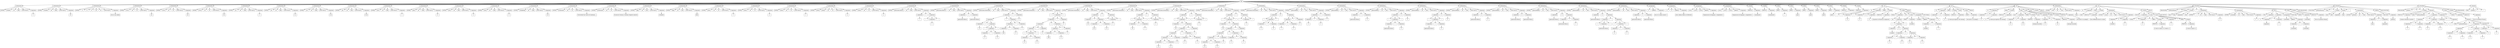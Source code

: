 digraph G {
rootNode [label="Raiz"];
node[shape="rectangle"];
splines=polyline;
concentrate=true;
rootNode ->T_edddef255ba4fe0963ade61baaf0705;
T_edddef255ba4fe0963ade61baaf0705[label="T_Declaration"];
R_enter_edddef255ba4fe0963ade61baaf0705[label="ENTER"];
T_edddef255ba4fe0963ade61baaf0705->R_enter_edddef255ba4fe0963ade61baaf0705;
Name_edddef255ba4fe0963ade61baaf0705_0[label="variable1"];
T_edddef255ba4fe0963ade61baaf0705->Name_edddef255ba4fe0963ade61baaf0705_0;
As_edddef255ba4fe0963ade61baaf0705[label="AS"];
T_edddef255ba4fe0963ade61baaf0705->As_edddef255ba4fe0963ade61baaf0705;
Datatype_edddef255ba4fe0963ade61baaf0705[label="float"];
T_edddef255ba4fe0963ade61baaf0705->Datatype_edddef255ba4fe0963ade61baaf0705;
With_edddef255ba4fe0963ade61baaf0705[label="WITH VALUE"];
T_edddef255ba4fe0963ade61baaf0705->With_edddef255ba4fe0963ade61baaf0705;
T_edddef255ba4fe0963ade61baaf0705->T_fe79d881844f52a6c7b1865ed23bb1;
T_fe79d881844f52a6c7b1865ed23bb1[label="T_Operation"];
Val_fe79d881844f52a6c7b1865ed23bb1[label="5"];
T_fe79d881844f52a6c7b1865ed23bb1->Val_fe79d881844f52a6c7b1865ed23bb1;
rootNode ->T_d0d7df15e364a4d95c46f6c6b90d9fc;
T_d0d7df15e364a4d95c46f6c6b90d9fc[label="T_Declaration"];
R_enter_d0d7df15e364a4d95c46f6c6b90d9fc[label="ENTER"];
T_d0d7df15e364a4d95c46f6c6b90d9fc->R_enter_d0d7df15e364a4d95c46f6c6b90d9fc;
Name_d0d7df15e364a4d95c46f6c6b90d9fc_0[label="variable2"];
T_d0d7df15e364a4d95c46f6c6b90d9fc->Name_d0d7df15e364a4d95c46f6c6b90d9fc_0;
As_d0d7df15e364a4d95c46f6c6b90d9fc[label="AS"];
T_d0d7df15e364a4d95c46f6c6b90d9fc->As_d0d7df15e364a4d95c46f6c6b90d9fc;
Datatype_d0d7df15e364a4d95c46f6c6b90d9fc[label="float"];
T_d0d7df15e364a4d95c46f6c6b90d9fc->Datatype_d0d7df15e364a4d95c46f6c6b90d9fc;
With_d0d7df15e364a4d95c46f6c6b90d9fc[label="WITH VALUE"];
T_d0d7df15e364a4d95c46f6c6b90d9fc->With_d0d7df15e364a4d95c46f6c6b90d9fc;
T_d0d7df15e364a4d95c46f6c6b90d9fc->T_daf95318541eb9cfa1532aa61fdf3;
T_daf95318541eb9cfa1532aa61fdf3[label="T_Operation"];
Val_daf95318541eb9cfa1532aa61fdf3[label="50"];
T_daf95318541eb9cfa1532aa61fdf3->Val_daf95318541eb9cfa1532aa61fdf3;
rootNode ->T_e1172d917b64e319f6b20d6f2591d68;
T_e1172d917b64e319f6b20d6f2591d68[label="T_Declaration"];
R_enter_e1172d917b64e319f6b20d6f2591d68[label="ENTER"];
T_e1172d917b64e319f6b20d6f2591d68->R_enter_e1172d917b64e319f6b20d6f2591d68;
Name_e1172d917b64e319f6b20d6f2591d68_0[label="v1"];
T_e1172d917b64e319f6b20d6f2591d68->Name_e1172d917b64e319f6b20d6f2591d68_0;
Name_e1172d917b64e319f6b20d6f2591d68_1[label="v2"];
T_e1172d917b64e319f6b20d6f2591d68->Name_e1172d917b64e319f6b20d6f2591d68_1;
Name_e1172d917b64e319f6b20d6f2591d68_2[label="v3"];
T_e1172d917b64e319f6b20d6f2591d68->Name_e1172d917b64e319f6b20d6f2591d68_2;
As_e1172d917b64e319f6b20d6f2591d68[label="AS"];
T_e1172d917b64e319f6b20d6f2591d68->As_e1172d917b64e319f6b20d6f2591d68;
Datatype_e1172d917b64e319f6b20d6f2591d68[label="str"];
T_e1172d917b64e319f6b20d6f2591d68->Datatype_e1172d917b64e319f6b20d6f2591d68;
With_e1172d917b64e319f6b20d6f2591d68[label="WITH VALUE"];
T_e1172d917b64e319f6b20d6f2591d68->With_e1172d917b64e319f6b20d6f2591d68;
T_e1172d917b64e319f6b20d6f2591d68->T_f04a602cc44cdcaf1bf2b4e21b40c8;
T_f04a602cc44cdcaf1bf2b4e21b40c8[label="T_Operation"];
Val_f04a602cc44cdcaf1bf2b4e21b40c8[label="esta es una cadena"];
T_f04a602cc44cdcaf1bf2b4e21b40c8->Val_f04a602cc44cdcaf1bf2b4e21b40c8;
rootNode ->T_de3cb9f414cebb63d375f1c9fa7f8;
T_de3cb9f414cebb63d375f1c9fa7f8[label="T_Declaration"];
R_enter_de3cb9f414cebb63d375f1c9fa7f8[label="ENTER"];
T_de3cb9f414cebb63d375f1c9fa7f8->R_enter_de3cb9f414cebb63d375f1c9fa7f8;
Name_de3cb9f414cebb63d375f1c9fa7f8_0[label="curso1"];
T_de3cb9f414cebb63d375f1c9fa7f8->Name_de3cb9f414cebb63d375f1c9fa7f8_0;
As_de3cb9f414cebb63d375f1c9fa7f8[label="AS"];
T_de3cb9f414cebb63d375f1c9fa7f8->As_de3cb9f414cebb63d375f1c9fa7f8;
Datatype_de3cb9f414cebb63d375f1c9fa7f8[label="str"];
T_de3cb9f414cebb63d375f1c9fa7f8->Datatype_de3cb9f414cebb63d375f1c9fa7f8;
With_de3cb9f414cebb63d375f1c9fa7f8[label="WITH VALUE"];
T_de3cb9f414cebb63d375f1c9fa7f8->With_de3cb9f414cebb63d375f1c9fa7f8;
T_de3cb9f414cebb63d375f1c9fa7f8->T_f06f713bddf4ff5814888466b4173e3;
T_f06f713bddf4ff5814888466b4173e3[label="T_Operation"];
Val_f06f713bddf4ff5814888466b4173e3[label="olc"];
T_f06f713bddf4ff5814888466b4173e3->Val_f06f713bddf4ff5814888466b4173e3;
rootNode ->T_ec59be144e14881e380d5d78b160;
T_ec59be144e14881e380d5d78b160[label="T_Declaration"];
R_enter_ec59be144e14881e380d5d78b160[label="ENTER"];
T_ec59be144e14881e380d5d78b160->R_enter_ec59be144e14881e380d5d78b160;
Name_ec59be144e14881e380d5d78b160_0[label="curso2"];
T_ec59be144e14881e380d5d78b160->Name_ec59be144e14881e380d5d78b160_0;
As_ec59be144e14881e380d5d78b160[label="AS"];
T_ec59be144e14881e380d5d78b160->As_ec59be144e14881e380d5d78b160;
Datatype_ec59be144e14881e380d5d78b160[label="str"];
T_ec59be144e14881e380d5d78b160->Datatype_ec59be144e14881e380d5d78b160;
With_ec59be144e14881e380d5d78b160[label="WITH VALUE"];
T_ec59be144e14881e380d5d78b160->With_ec59be144e14881e380d5d78b160;
T_ec59be144e14881e380d5d78b160->T_c04141ff5e4a07a94bb1b68c0b77a7;
T_c04141ff5e4a07a94bb1b68c0b77a7[label="T_Operation"];
Val_c04141ff5e4a07a94bb1b68c0b77a7[label="olc"];
T_c04141ff5e4a07a94bb1b68c0b77a7->Val_c04141ff5e4a07a94bb1b68c0b77a7;
rootNode ->T_adba66a879f4b588f0ebcfeac0afa9b;
T_adba66a879f4b588f0ebcfeac0afa9b[label="T_Declaration"];
R_enter_adba66a879f4b588f0ebcfeac0afa9b[label="ENTER"];
T_adba66a879f4b588f0ebcfeac0afa9b->R_enter_adba66a879f4b588f0ebcfeac0afa9b;
Name_adba66a879f4b588f0ebcfeac0afa9b_0[label="curso3"];
T_adba66a879f4b588f0ebcfeac0afa9b->Name_adba66a879f4b588f0ebcfeac0afa9b_0;
As_adba66a879f4b588f0ebcfeac0afa9b[label="AS"];
T_adba66a879f4b588f0ebcfeac0afa9b->As_adba66a879f4b588f0ebcfeac0afa9b;
Datatype_adba66a879f4b588f0ebcfeac0afa9b[label="str"];
T_adba66a879f4b588f0ebcfeac0afa9b->Datatype_adba66a879f4b588f0ebcfeac0afa9b;
With_adba66a879f4b588f0ebcfeac0afa9b[label="WITH VALUE"];
T_adba66a879f4b588f0ebcfeac0afa9b->With_adba66a879f4b588f0ebcfeac0afa9b;
T_adba66a879f4b588f0ebcfeac0afa9b->T_d20ce6344641deb63cd1f4fbf0fd68;
T_d20ce6344641deb63cd1f4fbf0fd68[label="T_Operation"];
Val_d20ce6344641deb63cd1f4fbf0fd68[label="olc"];
T_d20ce6344641deb63cd1f4fbf0fd68->Val_d20ce6344641deb63cd1f4fbf0fd68;
rootNode ->T_ad055b92a74e47808a120aa3681338;
T_ad055b92a74e47808a120aa3681338[label="T_Declaration"];
R_enter_ad055b92a74e47808a120aa3681338[label="ENTER"];
T_ad055b92a74e47808a120aa3681338->R_enter_ad055b92a74e47808a120aa3681338;
Name_ad055b92a74e47808a120aa3681338_0[label="pi1"];
T_ad055b92a74e47808a120aa3681338->Name_ad055b92a74e47808a120aa3681338_0;
As_ad055b92a74e47808a120aa3681338[label="AS"];
T_ad055b92a74e47808a120aa3681338->As_ad055b92a74e47808a120aa3681338;
Datatype_ad055b92a74e47808a120aa3681338[label="float"];
T_ad055b92a74e47808a120aa3681338->Datatype_ad055b92a74e47808a120aa3681338;
With_ad055b92a74e47808a120aa3681338[label="WITH VALUE"];
T_ad055b92a74e47808a120aa3681338->With_ad055b92a74e47808a120aa3681338;
T_ad055b92a74e47808a120aa3681338->T_ed23a2e4607476793270399c205dfb3;
T_ed23a2e4607476793270399c205dfb3[label="T_Operation"];
Val_ed23a2e4607476793270399c205dfb3[label="3"];
T_ed23a2e4607476793270399c205dfb3->Val_ed23a2e4607476793270399c205dfb3;
rootNode ->T_e246609fa42389b82a51a167c24dd;
T_e246609fa42389b82a51a167c24dd[label="T_Declaration"];
R_enter_e246609fa42389b82a51a167c24dd[label="ENTER"];
T_e246609fa42389b82a51a167c24dd->R_enter_e246609fa42389b82a51a167c24dd;
Name_e246609fa42389b82a51a167c24dd_0[label="pi2"];
T_e246609fa42389b82a51a167c24dd->Name_e246609fa42389b82a51a167c24dd_0;
As_e246609fa42389b82a51a167c24dd[label="AS"];
T_e246609fa42389b82a51a167c24dd->As_e246609fa42389b82a51a167c24dd;
Datatype_e246609fa42389b82a51a167c24dd[label="float"];
T_e246609fa42389b82a51a167c24dd->Datatype_e246609fa42389b82a51a167c24dd;
With_e246609fa42389b82a51a167c24dd[label="WITH VALUE"];
T_e246609fa42389b82a51a167c24dd->With_e246609fa42389b82a51a167c24dd;
T_e246609fa42389b82a51a167c24dd->T_f63bc1431f80bace8a008bb912;
T_f63bc1431f80bace8a008bb912[label="T_Operation"];
Val_f63bc1431f80bace8a008bb912[label="3.1"];
T_f63bc1431f80bace8a008bb912->Val_f63bc1431f80bace8a008bb912;
rootNode ->T_fba537664172be8d8cfdffff60f1;
T_fba537664172be8d8cfdffff60f1[label="T_Declaration"];
R_enter_fba537664172be8d8cfdffff60f1[label="ENTER"];
T_fba537664172be8d8cfdffff60f1->R_enter_fba537664172be8d8cfdffff60f1;
Name_fba537664172be8d8cfdffff60f1_0[label="pi3"];
T_fba537664172be8d8cfdffff60f1->Name_fba537664172be8d8cfdffff60f1_0;
As_fba537664172be8d8cfdffff60f1[label="AS"];
T_fba537664172be8d8cfdffff60f1->As_fba537664172be8d8cfdffff60f1;
Datatype_fba537664172be8d8cfdffff60f1[label="float"];
T_fba537664172be8d8cfdffff60f1->Datatype_fba537664172be8d8cfdffff60f1;
With_fba537664172be8d8cfdffff60f1[label="WITH VALUE"];
T_fba537664172be8d8cfdffff60f1->With_fba537664172be8d8cfdffff60f1;
T_fba537664172be8d8cfdffff60f1->T_afb2b9c884d788f73d69e65f1fee7;
T_afb2b9c884d788f73d69e65f1fee7[label="T_Operation"];
Val_afb2b9c884d788f73d69e65f1fee7[label="3.14"];
T_afb2b9c884d788f73d69e65f1fee7->Val_afb2b9c884d788f73d69e65f1fee7;
rootNode ->T_f99ccff9734ee9be27f3f54086fc4a;
T_f99ccff9734ee9be27f3f54086fc4a[label="T_Declaration"];
R_enter_f99ccff9734ee9be27f3f54086fc4a[label="ENTER"];
T_f99ccff9734ee9be27f3f54086fc4a->R_enter_f99ccff9734ee9be27f3f54086fc4a;
Name_f99ccff9734ee9be27f3f54086fc4a_0[label="pi4"];
T_f99ccff9734ee9be27f3f54086fc4a->Name_f99ccff9734ee9be27f3f54086fc4a_0;
As_f99ccff9734ee9be27f3f54086fc4a[label="AS"];
T_f99ccff9734ee9be27f3f54086fc4a->As_f99ccff9734ee9be27f3f54086fc4a;
Datatype_f99ccff9734ee9be27f3f54086fc4a[label="float"];
T_f99ccff9734ee9be27f3f54086fc4a->Datatype_f99ccff9734ee9be27f3f54086fc4a;
With_f99ccff9734ee9be27f3f54086fc4a[label="WITH VALUE"];
T_f99ccff9734ee9be27f3f54086fc4a->With_f99ccff9734ee9be27f3f54086fc4a;
T_f99ccff9734ee9be27f3f54086fc4a->T_f4038f9749e2954e919b78a11f5b;
T_f4038f9749e2954e919b78a11f5b[label="T_Operation"];
Val_f4038f9749e2954e919b78a11f5b[label="3.141"];
T_f4038f9749e2954e919b78a11f5b->Val_f4038f9749e2954e919b78a11f5b;
rootNode ->T_d98a6d7347f42f4a63102a3db17783f;
T_d98a6d7347f42f4a63102a3db17783f[label="T_Declaration"];
R_enter_d98a6d7347f42f4a63102a3db17783f[label="ENTER"];
T_d98a6d7347f42f4a63102a3db17783f->R_enter_d98a6d7347f42f4a63102a3db17783f;
Name_d98a6d7347f42f4a63102a3db17783f_0[label="anio1"];
T_d98a6d7347f42f4a63102a3db17783f->Name_d98a6d7347f42f4a63102a3db17783f_0;
As_d98a6d7347f42f4a63102a3db17783f[label="AS"];
T_d98a6d7347f42f4a63102a3db17783f->As_d98a6d7347f42f4a63102a3db17783f;
Datatype_d98a6d7347f42f4a63102a3db17783f[label="float"];
T_d98a6d7347f42f4a63102a3db17783f->Datatype_d98a6d7347f42f4a63102a3db17783f;
With_d98a6d7347f42f4a63102a3db17783f[label="WITH VALUE"];
T_d98a6d7347f42f4a63102a3db17783f->With_d98a6d7347f42f4a63102a3db17783f;
T_d98a6d7347f42f4a63102a3db17783f->T_eccd8f6e8642cf91a5bb226461b7cc;
T_eccd8f6e8642cf91a5bb226461b7cc[label="T_Operation"];
Val_eccd8f6e8642cf91a5bb226461b7cc[label="1"];
T_eccd8f6e8642cf91a5bb226461b7cc->Val_eccd8f6e8642cf91a5bb226461b7cc;
rootNode ->T_d312ab9254e658b3e77256aee3456;
T_d312ab9254e658b3e77256aee3456[label="T_Declaration"];
R_enter_d312ab9254e658b3e77256aee3456[label="ENTER"];
T_d312ab9254e658b3e77256aee3456->R_enter_d312ab9254e658b3e77256aee3456;
Name_d312ab9254e658b3e77256aee3456_0[label="anio2"];
T_d312ab9254e658b3e77256aee3456->Name_d312ab9254e658b3e77256aee3456_0;
As_d312ab9254e658b3e77256aee3456[label="AS"];
T_d312ab9254e658b3e77256aee3456->As_d312ab9254e658b3e77256aee3456;
Datatype_d312ab9254e658b3e77256aee3456[label="float"];
T_d312ab9254e658b3e77256aee3456->Datatype_d312ab9254e658b3e77256aee3456;
With_d312ab9254e658b3e77256aee3456[label="WITH VALUE"];
T_d312ab9254e658b3e77256aee3456->With_d312ab9254e658b3e77256aee3456;
T_d312ab9254e658b3e77256aee3456->T_fc04444cd9d737805d8b3a805;
T_fc04444cd9d737805d8b3a805[label="T_Operation"];
Val_fc04444cd9d737805d8b3a805[label="9"];
T_fc04444cd9d737805d8b3a805->Val_fc04444cd9d737805d8b3a805;
rootNode ->T_f9716e490f4452b87d7e0c8f0ca2298;
T_f9716e490f4452b87d7e0c8f0ca2298[label="T_Declaration"];
R_enter_f9716e490f4452b87d7e0c8f0ca2298[label="ENTER"];
T_f9716e490f4452b87d7e0c8f0ca2298->R_enter_f9716e490f4452b87d7e0c8f0ca2298;
Name_f9716e490f4452b87d7e0c8f0ca2298_0[label="anio3"];
T_f9716e490f4452b87d7e0c8f0ca2298->Name_f9716e490f4452b87d7e0c8f0ca2298_0;
As_f9716e490f4452b87d7e0c8f0ca2298[label="AS"];
T_f9716e490f4452b87d7e0c8f0ca2298->As_f9716e490f4452b87d7e0c8f0ca2298;
Datatype_f9716e490f4452b87d7e0c8f0ca2298[label="float"];
T_f9716e490f4452b87d7e0c8f0ca2298->Datatype_f9716e490f4452b87d7e0c8f0ca2298;
With_f9716e490f4452b87d7e0c8f0ca2298[label="WITH VALUE"];
T_f9716e490f4452b87d7e0c8f0ca2298->With_f9716e490f4452b87d7e0c8f0ca2298;
T_f9716e490f4452b87d7e0c8f0ca2298->T_c9d999e04b944349f7c61f0ec92a24c;
T_c9d999e04b944349f7c61f0ec92a24c[label="T_Operation"];
Val_c9d999e04b944349f7c61f0ec92a24c[label="4"];
T_c9d999e04b944349f7c61f0ec92a24c->Val_c9d999e04b944349f7c61f0ec92a24c;
rootNode ->T_bf292f0d8645a0bf0b9af8e6fe04f6;
T_bf292f0d8645a0bf0b9af8e6fe04f6[label="T_Declaration"];
R_enter_bf292f0d8645a0bf0b9af8e6fe04f6[label="ENTER"];
T_bf292f0d8645a0bf0b9af8e6fe04f6->R_enter_bf292f0d8645a0bf0b9af8e6fe04f6;
Name_bf292f0d8645a0bf0b9af8e6fe04f6_0[label="anio4"];
T_bf292f0d8645a0bf0b9af8e6fe04f6->Name_bf292f0d8645a0bf0b9af8e6fe04f6_0;
As_bf292f0d8645a0bf0b9af8e6fe04f6[label="AS"];
T_bf292f0d8645a0bf0b9af8e6fe04f6->As_bf292f0d8645a0bf0b9af8e6fe04f6;
Datatype_bf292f0d8645a0bf0b9af8e6fe04f6[label="float"];
T_bf292f0d8645a0bf0b9af8e6fe04f6->Datatype_bf292f0d8645a0bf0b9af8e6fe04f6;
With_bf292f0d8645a0bf0b9af8e6fe04f6[label="WITH VALUE"];
T_bf292f0d8645a0bf0b9af8e6fe04f6->With_bf292f0d8645a0bf0b9af8e6fe04f6;
T_bf292f0d8645a0bf0b9af8e6fe04f6->T_a38bc8b53448cae57152fb6ee0660;
T_a38bc8b53448cae57152fb6ee0660[label="T_Operation"];
Val_a38bc8b53448cae57152fb6ee0660[label="5"];
T_a38bc8b53448cae57152fb6ee0660->Val_a38bc8b53448cae57152fb6ee0660;
rootNode ->T_fd6383a346eb84dde42c0c46ee2c;
T_fd6383a346eb84dde42c0c46ee2c[label="T_Declaration"];
R_enter_fd6383a346eb84dde42c0c46ee2c[label="ENTER"];
T_fd6383a346eb84dde42c0c46ee2c->R_enter_fd6383a346eb84dde42c0c46ee2c;
Name_fd6383a346eb84dde42c0c46ee2c_0[label="variableNeg"];
T_fd6383a346eb84dde42c0c46ee2c->Name_fd6383a346eb84dde42c0c46ee2c_0;
As_fd6383a346eb84dde42c0c46ee2c[label="AS"];
T_fd6383a346eb84dde42c0c46ee2c->As_fd6383a346eb84dde42c0c46ee2c;
Datatype_fd6383a346eb84dde42c0c46ee2c[label="float"];
T_fd6383a346eb84dde42c0c46ee2c->Datatype_fd6383a346eb84dde42c0c46ee2c;
With_fd6383a346eb84dde42c0c46ee2c[label="WITH VALUE"];
T_fd6383a346eb84dde42c0c46ee2c->With_fd6383a346eb84dde42c0c46ee2c;
T_fd6383a346eb84dde42c0c46ee2c->T_b7a6ce569483cbed7417bb404cf9b;
T_b7a6ce569483cbed7417bb404cf9b[label="T_Operation"];
Val_b7a6ce569483cbed7417bb404cf9b[label="5.0"];
T_b7a6ce569483cbed7417bb404cf9b->Val_b7a6ce569483cbed7417bb404cf9b;
rootNode ->T_d5a2100879040d3bb0f785cb90a315e;
T_d5a2100879040d3bb0f785cb90a315e[label="T_Declaration"];
R_enter_d5a2100879040d3bb0f785cb90a315e[label="ENTER"];
T_d5a2100879040d3bb0f785cb90a315e->R_enter_d5a2100879040d3bb0f785cb90a315e;
Name_d5a2100879040d3bb0f785cb90a315e_0[label="encabezado1"];
T_d5a2100879040d3bb0f785cb90a315e->Name_d5a2100879040d3bb0f785cb90a315e_0;
As_d5a2100879040d3bb0f785cb90a315e[label="AS"];
T_d5a2100879040d3bb0f785cb90a315e->As_d5a2100879040d3bb0f785cb90a315e;
Datatype_d5a2100879040d3bb0f785cb90a315e[label="str"];
T_d5a2100879040d3bb0f785cb90a315e->Datatype_d5a2100879040d3bb0f785cb90a315e;
With_d5a2100879040d3bb0f785cb90a315e[label="WITH VALUE"];
T_d5a2100879040d3bb0f785cb90a315e->With_d5a2100879040d3bb0f785cb90a315e;
T_d5a2100879040d3bb0f785cb90a315e->T_c43c22075e404b994c2b93fd10fb29;
T_c43c22075e404b994c2b93fd10fb29[label="T_Operation"];
Val_c43c22075e404b994c2b93fd10fb29[label="Universidad San Carlos de Guatemala...;"];
T_c43c22075e404b994c2b93fd10fb29->Val_c43c22075e404b994c2b93fd10fb29;
rootNode ->T_c1489c35d4c9181abd3844c1db739;
T_c1489c35d4c9181abd3844c1db739[label="T_Declaration"];
R_enter_c1489c35d4c9181abd3844c1db739[label="ENTER"];
T_c1489c35d4c9181abd3844c1db739->R_enter_c1489c35d4c9181abd3844c1db739;
Name_c1489c35d4c9181abd3844c1db739_0[label="encabezado2"];
T_c1489c35d4c9181abd3844c1db739->Name_c1489c35d4c9181abd3844c1db739_0;
As_c1489c35d4c9181abd3844c1db739[label="AS"];
T_c1489c35d4c9181abd3844c1db739->As_c1489c35d4c9181abd3844c1db739;
Datatype_c1489c35d4c9181abd3844c1db739[label="str"];
T_c1489c35d4c9181abd3844c1db739->Datatype_c1489c35d4c9181abd3844c1db739;
With_c1489c35d4c9181abd3844c1db739[label="WITH VALUE"];
T_c1489c35d4c9181abd3844c1db739->With_c1489c35d4c9181abd3844c1db739;
T_c1489c35d4c9181abd3844c1db739->T_f58eb4eb72e4546919ba587bcb5f40e;
T_f58eb4eb72e4546919ba587bcb5f40e[label="T_Operation"];
Val_f58eb4eb72e4546919ba587bcb5f40e[label="Escuela de Ciencias y Sistemas Segundo semestre"];
T_f58eb4eb72e4546919ba587bcb5f40e->Val_f58eb4eb72e4546919ba587bcb5f40e;
rootNode ->T_ac03e24b1abb2019173b90636f;
T_ac03e24b1abb2019173b90636f[label="T_Declaration"];
R_enter_ac03e24b1abb2019173b90636f[label="ENTER"];
T_ac03e24b1abb2019173b90636f->R_enter_ac03e24b1abb2019173b90636f;
Name_ac03e24b1abb2019173b90636f_0[label="flag1"];
T_ac03e24b1abb2019173b90636f->Name_ac03e24b1abb2019173b90636f_0;
As_ac03e24b1abb2019173b90636f[label="AS"];
T_ac03e24b1abb2019173b90636f->As_ac03e24b1abb2019173b90636f;
Datatype_ac03e24b1abb2019173b90636f[label="bool"];
T_ac03e24b1abb2019173b90636f->Datatype_ac03e24b1abb2019173b90636f;
With_ac03e24b1abb2019173b90636f[label="WITH VALUE"];
T_ac03e24b1abb2019173b90636f->With_ac03e24b1abb2019173b90636f;
T_ac03e24b1abb2019173b90636f->T_a0aa7113e849e893faf02c02450363;
T_a0aa7113e849e893faf02c02450363[label="T_Operation"];
Val_a0aa7113e849e893faf02c02450363[label="verdadero"];
T_a0aa7113e849e893faf02c02450363->Val_a0aa7113e849e893faf02c02450363;
rootNode ->T_ddf2042898043058c4bcc8037581584;
T_ddf2042898043058c4bcc8037581584[label="T_Declaration"];
R_enter_ddf2042898043058c4bcc8037581584[label="ENTER"];
T_ddf2042898043058c4bcc8037581584->R_enter_ddf2042898043058c4bcc8037581584;
Name_ddf2042898043058c4bcc8037581584_0[label="flag2"];
T_ddf2042898043058c4bcc8037581584->Name_ddf2042898043058c4bcc8037581584_0;
As_ddf2042898043058c4bcc8037581584[label="AS"];
T_ddf2042898043058c4bcc8037581584->As_ddf2042898043058c4bcc8037581584;
Datatype_ddf2042898043058c4bcc8037581584[label="bool"];
T_ddf2042898043058c4bcc8037581584->Datatype_ddf2042898043058c4bcc8037581584;
With_ddf2042898043058c4bcc8037581584[label="WITH VALUE"];
T_ddf2042898043058c4bcc8037581584->With_ddf2042898043058c4bcc8037581584;
T_ddf2042898043058c4bcc8037581584->T_d535dba64e4b86ad093eacafd7a432;
T_d535dba64e4b86ad093eacafd7a432[label="T_Operation"];
Val_d535dba64e4b86ad093eacafd7a432[label="falso"];
T_d535dba64e4b86ad093eacafd7a432->Val_d535dba64e4b86ad093eacafd7a432;
rootNode ->T_eeafac4c07144e58afd6d8e004f9e70;
T_eeafac4c07144e58afd6d8e004f9e70[label="T_Declaration"];
R_enter_eeafac4c07144e58afd6d8e004f9e70[label="ENTER"];
T_eeafac4c07144e58afd6d8e004f9e70->R_enter_eeafac4c07144e58afd6d8e004f9e70;
Name_eeafac4c07144e58afd6d8e004f9e70_0[label="name1"];
T_eeafac4c07144e58afd6d8e004f9e70->Name_eeafac4c07144e58afd6d8e004f9e70_0;
As_eeafac4c07144e58afd6d8e004f9e70[label="AS"];
T_eeafac4c07144e58afd6d8e004f9e70->As_eeafac4c07144e58afd6d8e004f9e70;
Datatype_eeafac4c07144e58afd6d8e004f9e70[label="str"];
T_eeafac4c07144e58afd6d8e004f9e70->Datatype_eeafac4c07144e58afd6d8e004f9e70;
With_eeafac4c07144e58afd6d8e004f9e70[label="WITH VALUE"];
T_eeafac4c07144e58afd6d8e004f9e70->With_eeafac4c07144e58afd6d8e004f9e70;
T_eeafac4c07144e58afd6d8e004f9e70->T_ede67def55c45f4a770056a28368d66;
T_ede67def55c45f4a770056a28368d66[label="T_Operation"];
Val_ede67def55c45f4a770056a28368d66[label="f"];
T_ede67def55c45f4a770056a28368d66->Val_ede67def55c45f4a770056a28368d66;
rootNode ->T_b178f624746c78e9a8612f526373f;
T_b178f624746c78e9a8612f526373f[label="T_Declaration"];
R_enter_b178f624746c78e9a8612f526373f[label="ENTER"];
T_b178f624746c78e9a8612f526373f->R_enter_b178f624746c78e9a8612f526373f;
Name_b178f624746c78e9a8612f526373f_0[label="name2"];
T_b178f624746c78e9a8612f526373f->Name_b178f624746c78e9a8612f526373f_0;
As_b178f624746c78e9a8612f526373f[label="AS"];
T_b178f624746c78e9a8612f526373f->As_b178f624746c78e9a8612f526373f;
Datatype_b178f624746c78e9a8612f526373f[label="str"];
T_b178f624746c78e9a8612f526373f->Datatype_b178f624746c78e9a8612f526373f;
With_b178f624746c78e9a8612f526373f[label="WITH VALUE"];
T_b178f624746c78e9a8612f526373f->With_b178f624746c78e9a8612f526373f;
T_b178f624746c78e9a8612f526373f->T_fb9c29e2a04f6c929c00af546ff1f9;
T_fb9c29e2a04f6c929c00af546ff1f9[label="T_Operation"];
Val_fb9c29e2a04f6c929c00af546ff1f9[label="e"];
T_fb9c29e2a04f6c929c00af546ff1f9->Val_fb9c29e2a04f6c929c00af546ff1f9;
rootNode ->T_ecb45040344f76b784c376aa3fec13;
T_ecb45040344f76b784c376aa3fec13[label="T_Declaration"];
R_enter_ecb45040344f76b784c376aa3fec13[label="ENTER"];
T_ecb45040344f76b784c376aa3fec13->R_enter_ecb45040344f76b784c376aa3fec13;
Name_ecb45040344f76b784c376aa3fec13_0[label="name3"];
T_ecb45040344f76b784c376aa3fec13->Name_ecb45040344f76b784c376aa3fec13_0;
As_ecb45040344f76b784c376aa3fec13[label="AS"];
T_ecb45040344f76b784c376aa3fec13->As_ecb45040344f76b784c376aa3fec13;
Datatype_ecb45040344f76b784c376aa3fec13[label="str"];
T_ecb45040344f76b784c376aa3fec13->Datatype_ecb45040344f76b784c376aa3fec13;
With_ecb45040344f76b784c376aa3fec13[label="WITH VALUE"];
T_ecb45040344f76b784c376aa3fec13->With_ecb45040344f76b784c376aa3fec13;
T_ecb45040344f76b784c376aa3fec13->T_cb4e0217d6b4f968bd5da0e1d9bd9cc;
T_cb4e0217d6b4f968bd5da0e1d9bd9cc[label="T_Operation"];
Val_cb4e0217d6b4f968bd5da0e1d9bd9cc[label="r"];
T_cb4e0217d6b4f968bd5da0e1d9bd9cc->Val_cb4e0217d6b4f968bd5da0e1d9bd9cc;
rootNode ->T_b08c83c94734ab6db8c213601d5a;
T_b08c83c94734ab6db8c213601d5a[label="T_Declaration"];
R_enter_b08c83c94734ab6db8c213601d5a[label="ENTER"];
T_b08c83c94734ab6db8c213601d5a->R_enter_b08c83c94734ab6db8c213601d5a;
Name_b08c83c94734ab6db8c213601d5a_0[label="name4"];
T_b08c83c94734ab6db8c213601d5a->Name_b08c83c94734ab6db8c213601d5a_0;
Name_b08c83c94734ab6db8c213601d5a_1[label="name6"];
T_b08c83c94734ab6db8c213601d5a->Name_b08c83c94734ab6db8c213601d5a_1;
As_b08c83c94734ab6db8c213601d5a[label="AS"];
T_b08c83c94734ab6db8c213601d5a->As_b08c83c94734ab6db8c213601d5a;
Datatype_b08c83c94734ab6db8c213601d5a[label="str"];
T_b08c83c94734ab6db8c213601d5a->Datatype_b08c83c94734ab6db8c213601d5a;
With_b08c83c94734ab6db8c213601d5a[label="WITH VALUE"];
T_b08c83c94734ab6db8c213601d5a->With_b08c83c94734ab6db8c213601d5a;
T_b08c83c94734ab6db8c213601d5a->T_fe1134031af4eb7ba3be02c0a73468b;
T_fe1134031af4eb7ba3be02c0a73468b[label="T_Operation"];
Val_fe1134031af4eb7ba3be02c0a73468b[label="n"];
T_fe1134031af4eb7ba3be02c0a73468b->Val_fe1134031af4eb7ba3be02c0a73468b;
rootNode ->T_b142b9dfb8e4547b26ee1220c53b21b;
T_b142b9dfb8e4547b26ee1220c53b21b[label="T_Declaration"];
R_enter_b142b9dfb8e4547b26ee1220c53b21b[label="ENTER"];
T_b142b9dfb8e4547b26ee1220c53b21b->R_enter_b142b9dfb8e4547b26ee1220c53b21b;
Name_b142b9dfb8e4547b26ee1220c53b21b_0[label="name5"];
T_b142b9dfb8e4547b26ee1220c53b21b->Name_b142b9dfb8e4547b26ee1220c53b21b_0;
As_b142b9dfb8e4547b26ee1220c53b21b[label="AS"];
T_b142b9dfb8e4547b26ee1220c53b21b->As_b142b9dfb8e4547b26ee1220c53b21b;
Datatype_b142b9dfb8e4547b26ee1220c53b21b[label="str"];
T_b142b9dfb8e4547b26ee1220c53b21b->Datatype_b142b9dfb8e4547b26ee1220c53b21b;
With_b142b9dfb8e4547b26ee1220c53b21b[label="WITH VALUE"];
T_b142b9dfb8e4547b26ee1220c53b21b->With_b142b9dfb8e4547b26ee1220c53b21b;
T_b142b9dfb8e4547b26ee1220c53b21b->T_bc690ed5c24d839267f6c984b3efd7;
T_bc690ed5c24d839267f6c984b3efd7[label="T_Operation"];
Val_bc690ed5c24d839267f6c984b3efd7[label="a"];
T_bc690ed5c24d839267f6c984b3efd7->Val_bc690ed5c24d839267f6c984b3efd7;
rootNode ->T_ffa0dc7d84343038481adb91f616229;
T_ffa0dc7d84343038481adb91f616229[label="T_Declaration"];
R_enter_ffa0dc7d84343038481adb91f616229[label="ENTER"];
T_ffa0dc7d84343038481adb91f616229->R_enter_ffa0dc7d84343038481adb91f616229;
Name_ffa0dc7d84343038481adb91f616229_0[label="operaciones1Basica"];
T_ffa0dc7d84343038481adb91f616229->Name_ffa0dc7d84343038481adb91f616229_0;
As_ffa0dc7d84343038481adb91f616229[label="AS"];
T_ffa0dc7d84343038481adb91f616229->As_ffa0dc7d84343038481adb91f616229;
Datatype_ffa0dc7d84343038481adb91f616229[label="float"];
T_ffa0dc7d84343038481adb91f616229->Datatype_ffa0dc7d84343038481adb91f616229;
With_ffa0dc7d84343038481adb91f616229[label="WITH VALUE"];
T_ffa0dc7d84343038481adb91f616229->With_ffa0dc7d84343038481adb91f616229;
T_ffa0dc7d84343038481adb91f616229->T_af11f1101434d86a74dbfcccec38e;
T_af11f1101434d86a74dbfcccec38e[label="T_Operation"];
T_af11f1101434d86a74dbfcccec38e->T_e45789433cb9d12f517d97b49b;
T_e45789433cb9d12f517d97b49b[label="T_Operation"];
Val_e45789433cb9d12f517d97b49b[label="1"];
T_e45789433cb9d12f517d97b49b->Val_e45789433cb9d12f517d97b49b;
Op_af11f1101434d86a74dbfcccec38e[label="+"];
T_af11f1101434d86a74dbfcccec38e->Op_af11f1101434d86a74dbfcccec38e;
T_af11f1101434d86a74dbfcccec38e->T_a4bacf25011421f88dbb6780d4d013d;
T_a4bacf25011421f88dbb6780d4d013d[label="T_Operation"];
SP_a4bacf25011421f88dbb6780d4d013d[label="("];
T_a4bacf25011421f88dbb6780d4d013d->SP_a4bacf25011421f88dbb6780d4d013d;
T_a4bacf25011421f88dbb6780d4d013d->T_def49d4b7dd31c8b51ee0a7;
T_def49d4b7dd31c8b51ee0a7[label="T_Operation"];
Val_def49d4b7dd31c8b51ee0a7[label="1"];
T_def49d4b7dd31c8b51ee0a7->Val_def49d4b7dd31c8b51ee0a7;
EP_a4bacf25011421f88dbb6780d4d013d[label=")"];
T_a4bacf25011421f88dbb6780d4d013d->EP_a4bacf25011421f88dbb6780d4d013d;
rootNode ->T_cc8eddda4338b957647309fd8cae;
T_cc8eddda4338b957647309fd8cae[label="T_Declaration"];
R_enter_cc8eddda4338b957647309fd8cae[label="ENTER"];
T_cc8eddda4338b957647309fd8cae->R_enter_cc8eddda4338b957647309fd8cae;
Name_cc8eddda4338b957647309fd8cae_0[label="operaciones1Basica2"];
T_cc8eddda4338b957647309fd8cae->Name_cc8eddda4338b957647309fd8cae_0;
As_cc8eddda4338b957647309fd8cae[label="AS"];
T_cc8eddda4338b957647309fd8cae->As_cc8eddda4338b957647309fd8cae;
Datatype_cc8eddda4338b957647309fd8cae[label="float"];
T_cc8eddda4338b957647309fd8cae->Datatype_cc8eddda4338b957647309fd8cae;
With_cc8eddda4338b957647309fd8cae[label="WITH VALUE"];
T_cc8eddda4338b957647309fd8cae->With_cc8eddda4338b957647309fd8cae;
T_cc8eddda4338b957647309fd8cae->T_b174febd1c94ddaa826de006091ffd4;
T_b174febd1c94ddaa826de006091ffd4[label="T_Operation"];
T_b174febd1c94ddaa826de006091ffd4->T_d1f0848eeaf4e5383b77db8a46c8db2;
T_d1f0848eeaf4e5383b77db8a46c8db2[label="T_Operation"];
Val_d1f0848eeaf4e5383b77db8a46c8db2[label="operaciones1Basica"];
T_d1f0848eeaf4e5383b77db8a46c8db2->Val_d1f0848eeaf4e5383b77db8a46c8db2;
Op_b174febd1c94ddaa826de006091ffd4[label="+"];
T_b174febd1c94ddaa826de006091ffd4->Op_b174febd1c94ddaa826de006091ffd4;
T_b174febd1c94ddaa826de006091ffd4->T_fe74f649a4622a40c78d35e37b85a;
T_fe74f649a4622a40c78d35e37b85a[label="T_Operation"];
Val_fe74f649a4622a40c78d35e37b85a[label="operaciones1Basica"];
T_fe74f649a4622a40c78d35e37b85a->Val_fe74f649a4622a40c78d35e37b85a;
rootNode ->T_b36a9940f436990cf528b7f9d6810;
T_b36a9940f436990cf528b7f9d6810[label="T_Declaration"];
R_enter_b36a9940f436990cf528b7f9d6810[label="ENTER"];
T_b36a9940f436990cf528b7f9d6810->R_enter_b36a9940f436990cf528b7f9d6810;
Name_b36a9940f436990cf528b7f9d6810_0[label="operaciones1Intermedia"];
T_b36a9940f436990cf528b7f9d6810->Name_b36a9940f436990cf528b7f9d6810_0;
As_b36a9940f436990cf528b7f9d6810[label="AS"];
T_b36a9940f436990cf528b7f9d6810->As_b36a9940f436990cf528b7f9d6810;
Datatype_b36a9940f436990cf528b7f9d6810[label="float"];
T_b36a9940f436990cf528b7f9d6810->Datatype_b36a9940f436990cf528b7f9d6810;
With_b36a9940f436990cf528b7f9d6810[label="WITH VALUE"];
T_b36a9940f436990cf528b7f9d6810->With_b36a9940f436990cf528b7f9d6810;
T_b36a9940f436990cf528b7f9d6810->T_b889efbe5034ae229a;
T_b889efbe5034ae229a[label="T_Operation"];
T_b889efbe5034ae229a->T_edc0b758ac24c308d1d8f1577a2e70f;
T_edc0b758ac24c308d1d8f1577a2e70f[label="T_Operation"];
T_edc0b758ac24c308d1d8f1577a2e70f->T_f07c95719a14c4a9941e21f10dacb23;
T_f07c95719a14c4a9941e21f10dacb23[label="T_Operation"];
T_f07c95719a14c4a9941e21f10dacb23->T_fc55f890a64102a3108a2af3f7243b;
T_fc55f890a64102a3108a2af3f7243b[label="T_Operation"];
Val_fc55f890a64102a3108a2af3f7243b[label="15"];
T_fc55f890a64102a3108a2af3f7243b->Val_fc55f890a64102a3108a2af3f7243b;
Op_f07c95719a14c4a9941e21f10dacb23[label="+"];
T_f07c95719a14c4a9941e21f10dacb23->Op_f07c95719a14c4a9941e21f10dacb23;
T_f07c95719a14c4a9941e21f10dacb23->T_a66778952a94abdb5b1367c2dda7035;
T_a66778952a94abdb5b1367c2dda7035[label="T_Operation"];
SP_a66778952a94abdb5b1367c2dda7035[label="("];
T_a66778952a94abdb5b1367c2dda7035->SP_a66778952a94abdb5b1367c2dda7035;
T_a66778952a94abdb5b1367c2dda7035->T_db49d32d614c79808d2ee921fc3682;
T_db49d32d614c79808d2ee921fc3682[label="T_Operation"];
T_db49d32d614c79808d2ee921fc3682->T_bdd20a35a2740e2a9eb46325ae541f5;
T_bdd20a35a2740e2a9eb46325ae541f5[label="T_Operation"];
Val_bdd20a35a2740e2a9eb46325ae541f5[label="9"];
T_bdd20a35a2740e2a9eb46325ae541f5->Val_bdd20a35a2740e2a9eb46325ae541f5;
Op_db49d32d614c79808d2ee921fc3682[label="*"];
T_db49d32d614c79808d2ee921fc3682->Op_db49d32d614c79808d2ee921fc3682;
T_db49d32d614c79808d2ee921fc3682->T_fc2ed334afaa50d4a4aff48a095;
T_fc2ed334afaa50d4a4aff48a095[label="T_Operation"];
Val_fc2ed334afaa50d4a4aff48a095[label="8"];
T_fc2ed334afaa50d4a4aff48a095->Val_fc2ed334afaa50d4a4aff48a095;
EP_a66778952a94abdb5b1367c2dda7035[label=")"];
T_a66778952a94abdb5b1367c2dda7035->EP_a66778952a94abdb5b1367c2dda7035;
Op_edc0b758ac24c308d1d8f1577a2e70f[label="+"];
T_edc0b758ac24c308d1d8f1577a2e70f->Op_edc0b758ac24c308d1d8f1577a2e70f;
T_edc0b758ac24c308d1d8f1577a2e70f->T_cbc55e9e29c46b58d8160eb1294a556;
T_cbc55e9e29c46b58d8160eb1294a556[label="T_Operation"];
T_cbc55e9e29c46b58d8160eb1294a556->T_cd1b18eac43c78aa119d56b1934ba;
T_cd1b18eac43c78aa119d56b1934ba[label="T_Operation"];
T_cd1b18eac43c78aa119d56b1934ba->T_ecf50b29432792f3457a2dc1bdfa;
T_ecf50b29432792f3457a2dc1bdfa[label="T_Operation"];
Val_ecf50b29432792f3457a2dc1bdfa[label="200"];
T_ecf50b29432792f3457a2dc1bdfa->Val_ecf50b29432792f3457a2dc1bdfa;
Op_cd1b18eac43c78aa119d56b1934ba[label="/"];
T_cd1b18eac43c78aa119d56b1934ba->Op_cd1b18eac43c78aa119d56b1934ba;
T_cd1b18eac43c78aa119d56b1934ba->T_bda08c0c477593382e762c124fea;
T_bda08c0c477593382e762c124fea[label="T_Operation"];
Val_bda08c0c477593382e762c124fea[label="8"];
T_bda08c0c477593382e762c124fea->Val_bda08c0c477593382e762c124fea;
Op_cbc55e9e29c46b58d8160eb1294a556[label="*"];
T_cbc55e9e29c46b58d8160eb1294a556->Op_cbc55e9e29c46b58d8160eb1294a556;
T_cbc55e9e29c46b58d8160eb1294a556->T_d79c60a426d44e5875e081d0ef1f6e6;
T_d79c60a426d44e5875e081d0ef1f6e6[label="T_Operation"];
Val_d79c60a426d44e5875e081d0ef1f6e6[label="3"];
T_d79c60a426d44e5875e081d0ef1f6e6->Val_d79c60a426d44e5875e081d0ef1f6e6;
Op_b889efbe5034ae229a[label="+"];
T_b889efbe5034ae229a->Op_b889efbe5034ae229a;
T_b889efbe5034ae229a->T_a5b1a3a69244f87a9ef8dab29796363;
T_a5b1a3a69244f87a9ef8dab29796363[label="T_Operation"];
Val_a5b1a3a69244f87a9ef8dab29796363[label="9"];
T_a5b1a3a69244f87a9ef8dab29796363->Val_a5b1a3a69244f87a9ef8dab29796363;
rootNode ->T_beb2c48a4ff5a668281a7b3f4077;
T_beb2c48a4ff5a668281a7b3f4077[label="T_Declaration"];
R_enter_beb2c48a4ff5a668281a7b3f4077[label="ENTER"];
T_beb2c48a4ff5a668281a7b3f4077->R_enter_beb2c48a4ff5a668281a7b3f4077;
Name_beb2c48a4ff5a668281a7b3f4077_0[label="operaciones1Avanzadas1"];
T_beb2c48a4ff5a668281a7b3f4077->Name_beb2c48a4ff5a668281a7b3f4077_0;
As_beb2c48a4ff5a668281a7b3f4077[label="AS"];
T_beb2c48a4ff5a668281a7b3f4077->As_beb2c48a4ff5a668281a7b3f4077;
Datatype_beb2c48a4ff5a668281a7b3f4077[label="float"];
T_beb2c48a4ff5a668281a7b3f4077->Datatype_beb2c48a4ff5a668281a7b3f4077;
With_beb2c48a4ff5a668281a7b3f4077[label="WITH VALUE"];
T_beb2c48a4ff5a668281a7b3f4077->With_beb2c48a4ff5a668281a7b3f4077;
T_beb2c48a4ff5a668281a7b3f4077->T_cca1c21654f1e9a4d2b101eb23f13;
T_cca1c21654f1e9a4d2b101eb23f13[label="T_Operation"];
SP_cca1c21654f1e9a4d2b101eb23f13[label="("];
T_cca1c21654f1e9a4d2b101eb23f13->SP_cca1c21654f1e9a4d2b101eb23f13;
T_cca1c21654f1e9a4d2b101eb23f13->T_bbaab6f34a9412aa96e3b0035d087c1;
T_bbaab6f34a9412aa96e3b0035d087c1[label="T_Operation"];
T_bbaab6f34a9412aa96e3b0035d087c1->T_abe0cfe4d142d4a4787e2767fbcfbd;
T_abe0cfe4d142d4a4787e2767fbcfbd[label="T_Operation"];
T_abe0cfe4d142d4a4787e2767fbcfbd->T_d3000813e24252bd4d324f1a4cf99d;
T_d3000813e24252bd4d324f1a4cf99d[label="T_Operation"];
T_d3000813e24252bd4d324f1a4cf99d->T_fcf695e0239454d9b7fa5a8184e0cc4;
T_fcf695e0239454d9b7fa5a8184e0cc4[label="T_Operation"];
SP_fcf695e0239454d9b7fa5a8184e0cc4[label="("];
T_fcf695e0239454d9b7fa5a8184e0cc4->SP_fcf695e0239454d9b7fa5a8184e0cc4;
T_fcf695e0239454d9b7fa5a8184e0cc4->T_e36c80824113a815577fb98da9de;
T_e36c80824113a815577fb98da9de[label="T_Operation"];
T_e36c80824113a815577fb98da9de->T_c0077c5db1b4f1bbe126e4e5fa7c0e7;
T_c0077c5db1b4f1bbe126e4e5fa7c0e7[label="T_Operation"];
Val_c0077c5db1b4f1bbe126e4e5fa7c0e7[label="15"];
T_c0077c5db1b4f1bbe126e4e5fa7c0e7->Val_c0077c5db1b4f1bbe126e4e5fa7c0e7;
Op_e36c80824113a815577fb98da9de[label="+"];
T_e36c80824113a815577fb98da9de->Op_e36c80824113a815577fb98da9de;
T_e36c80824113a815577fb98da9de->T_ba14e0fd5c94748826b5b726043e807;
T_ba14e0fd5c94748826b5b726043e807[label="T_Operation"];
Val_ba14e0fd5c94748826b5b726043e807[label="9"];
T_ba14e0fd5c94748826b5b726043e807->Val_ba14e0fd5c94748826b5b726043e807;
EP_fcf695e0239454d9b7fa5a8184e0cc4[label=")"];
T_fcf695e0239454d9b7fa5a8184e0cc4->EP_fcf695e0239454d9b7fa5a8184e0cc4;
Op_d3000813e24252bd4d324f1a4cf99d[label="*"];
T_d3000813e24252bd4d324f1a4cf99d->Op_d3000813e24252bd4d324f1a4cf99d;
T_d3000813e24252bd4d324f1a4cf99d->T_efa0e78d142a3848501e528763a59;
T_efa0e78d142a3848501e528763a59[label="T_Operation"];
Val_efa0e78d142a3848501e528763a59[label="8"];
T_efa0e78d142a3848501e528763a59->Val_efa0e78d142a3848501e528763a59;
Op_abe0cfe4d142d4a4787e2767fbcfbd[label="+"];
T_abe0cfe4d142d4a4787e2767fbcfbd->Op_abe0cfe4d142d4a4787e2767fbcfbd;
T_abe0cfe4d142d4a4787e2767fbcfbd->T_dbbaee11480a8e3e0bacc45058b8;
T_dbbaee11480a8e3e0bacc45058b8[label="T_Operation"];
T_dbbaee11480a8e3e0bacc45058b8->T_bdee902a7c34dc185a77f8b0d17f127;
T_bdee902a7c34dc185a77f8b0d17f127[label="T_Operation"];
T_bdee902a7c34dc185a77f8b0d17f127->T_a3020362645469da965a632a2aca6;
T_a3020362645469da965a632a2aca6[label="T_Operation"];
Val_a3020362645469da965a632a2aca6[label="200"];
T_a3020362645469da965a632a2aca6->Val_a3020362645469da965a632a2aca6;
Op_bdee902a7c34dc185a77f8b0d17f127[label="/"];
T_bdee902a7c34dc185a77f8b0d17f127->Op_bdee902a7c34dc185a77f8b0d17f127;
T_bdee902a7c34dc185a77f8b0d17f127->T_eec378a45bbb3ef5dbf8dc4c810;
T_eec378a45bbb3ef5dbf8dc4c810[label="T_Operation"];
Val_eec378a45bbb3ef5dbf8dc4c810[label="8"];
T_eec378a45bbb3ef5dbf8dc4c810->Val_eec378a45bbb3ef5dbf8dc4c810;
Op_dbbaee11480a8e3e0bacc45058b8[label="*"];
T_dbbaee11480a8e3e0bacc45058b8->Op_dbbaee11480a8e3e0bacc45058b8;
T_dbbaee11480a8e3e0bacc45058b8->T_c9a717835ef447fb9b54a54d3d39f4f;
T_c9a717835ef447fb9b54a54d3d39f4f[label="T_Operation"];
Val_c9a717835ef447fb9b54a54d3d39f4f[label="3"];
T_c9a717835ef447fb9b54a54d3d39f4f->Val_c9a717835ef447fb9b54a54d3d39f4f;
Op_bbaab6f34a9412aa96e3b0035d087c1[label="+"];
T_bbaab6f34a9412aa96e3b0035d087c1->Op_bbaab6f34a9412aa96e3b0035d087c1;
T_bbaab6f34a9412aa96e3b0035d087c1->T_acb7bb0dc7600506acbb;
T_acb7bb0dc7600506acbb[label="T_Operation"];
Val_acb7bb0dc7600506acbb[label="9"];
T_acb7bb0dc7600506acbb->Val_acb7bb0dc7600506acbb;
EP_cca1c21654f1e9a4d2b101eb23f13[label=")"];
T_cca1c21654f1e9a4d2b101eb23f13->EP_cca1c21654f1e9a4d2b101eb23f13;
rootNode ->T_ae951905024460bafbe77021095af3;
T_ae951905024460bafbe77021095af3[label="T_Declaration"];
R_enter_ae951905024460bafbe77021095af3[label="ENTER"];
T_ae951905024460bafbe77021095af3->R_enter_ae951905024460bafbe77021095af3;
Name_ae951905024460bafbe77021095af3_0[label="operaciones1Avanzadas2"];
T_ae951905024460bafbe77021095af3->Name_ae951905024460bafbe77021095af3_0;
As_ae951905024460bafbe77021095af3[label="AS"];
T_ae951905024460bafbe77021095af3->As_ae951905024460bafbe77021095af3;
Datatype_ae951905024460bafbe77021095af3[label="float"];
T_ae951905024460bafbe77021095af3->Datatype_ae951905024460bafbe77021095af3;
With_ae951905024460bafbe77021095af3[label="WITH VALUE"];
T_ae951905024460bafbe77021095af3->With_ae951905024460bafbe77021095af3;
T_ae951905024460bafbe77021095af3->T_abb50dc5d85485599cf6a50cbe45523;
T_abb50dc5d85485599cf6a50cbe45523[label="T_Operation"];
T_abb50dc5d85485599cf6a50cbe45523->T_c3b262bd874dd0b306c00dd4dd17ce;
T_c3b262bd874dd0b306c00dd4dd17ce[label="T_Operation"];
T_c3b262bd874dd0b306c00dd4dd17ce->T_ec9d8b06e124b6ea571f9a4b9b5d2f8;
T_ec9d8b06e124b6ea571f9a4b9b5d2f8[label="T_Operation"];
Val_ec9d8b06e124b6ea571f9a4b9b5d2f8[label="30"];
T_ec9d8b06e124b6ea571f9a4b9b5d2f8->Val_ec9d8b06e124b6ea571f9a4b9b5d2f8;
Op_c3b262bd874dd0b306c00dd4dd17ce[label="**"];
T_c3b262bd874dd0b306c00dd4dd17ce->Op_c3b262bd874dd0b306c00dd4dd17ce;
T_c3b262bd874dd0b306c00dd4dd17ce->T_dd323d5b9d44890bf9aa1932c0afe45;
T_dd323d5b9d44890bf9aa1932c0afe45[label="T_Operation"];
T_dd323d5b9d44890bf9aa1932c0afe45->T_a754a58b82e26769f588d1f;
T_a754a58b82e26769f588d1f[label="T_Operation"];
Val_a754a58b82e26769f588d1f[label="22.2"];
T_a754a58b82e26769f588d1f->Val_a754a58b82e26769f588d1f;
Op_dd323d5b9d44890bf9aa1932c0afe45[label="-"];
T_dd323d5b9d44890bf9aa1932c0afe45->Op_dd323d5b9d44890bf9aa1932c0afe45;
T_dd323d5b9d44890bf9aa1932c0afe45->T_cf7786cb31648319637267ce4b2e82c;
T_cf7786cb31648319637267ce4b2e82c[label="T_Operation"];
Val_cf7786cb31648319637267ce4b2e82c[label="2.2"];
T_cf7786cb31648319637267ce4b2e82c->Val_cf7786cb31648319637267ce4b2e82c;
Op_abb50dc5d85485599cf6a50cbe45523[label="+"];
T_abb50dc5d85485599cf6a50cbe45523->Op_abb50dc5d85485599cf6a50cbe45523;
T_abb50dc5d85485599cf6a50cbe45523->T_af2f36abf4f47988885771d26ec7327;
T_af2f36abf4f47988885771d26ec7327[label="T_Operation"];
SP_af2f36abf4f47988885771d26ec7327[label="("];
T_af2f36abf4f47988885771d26ec7327->SP_af2f36abf4f47988885771d26ec7327;
T_af2f36abf4f47988885771d26ec7327->T_d5a9b809a645d995536ee27ea14fb1;
T_d5a9b809a645d995536ee27ea14fb1[label="T_Operation"];
Val_d5a9b809a645d995536ee27ea14fb1[label="2"];
T_d5a9b809a645d995536ee27ea14fb1->Val_d5a9b809a645d995536ee27ea14fb1;
EP_af2f36abf4f47988885771d26ec7327[label=")"];
T_af2f36abf4f47988885771d26ec7327->EP_af2f36abf4f47988885771d26ec7327;
rootNode ->T_eb7667843974d1fb9c3ca5bc8c2a4c9;
T_eb7667843974d1fb9c3ca5bc8c2a4c9[label="T_Declaration"];
R_enter_eb7667843974d1fb9c3ca5bc8c2a4c9[label="ENTER"];
T_eb7667843974d1fb9c3ca5bc8c2a4c9->R_enter_eb7667843974d1fb9c3ca5bc8c2a4c9;
Name_eb7667843974d1fb9c3ca5bc8c2a4c9_0[label="operaciones1Avanzadas3"];
T_eb7667843974d1fb9c3ca5bc8c2a4c9->Name_eb7667843974d1fb9c3ca5bc8c2a4c9_0;
As_eb7667843974d1fb9c3ca5bc8c2a4c9[label="AS"];
T_eb7667843974d1fb9c3ca5bc8c2a4c9->As_eb7667843974d1fb9c3ca5bc8c2a4c9;
Datatype_eb7667843974d1fb9c3ca5bc8c2a4c9[label="float"];
T_eb7667843974d1fb9c3ca5bc8c2a4c9->Datatype_eb7667843974d1fb9c3ca5bc8c2a4c9;
With_eb7667843974d1fb9c3ca5bc8c2a4c9[label="WITH VALUE"];
T_eb7667843974d1fb9c3ca5bc8c2a4c9->With_eb7667843974d1fb9c3ca5bc8c2a4c9;
T_eb7667843974d1fb9c3ca5bc8c2a4c9->T_e2312fd1ed47a28df46746580e2982;
T_e2312fd1ed47a28df46746580e2982[label="T_Operation"];
T_e2312fd1ed47a28df46746580e2982->T_f38a4412b984e86a19441c0d4428559;
T_f38a4412b984e86a19441c0d4428559[label="T_Operation"];
SP_f38a4412b984e86a19441c0d4428559[label="("];
T_f38a4412b984e86a19441c0d4428559->SP_f38a4412b984e86a19441c0d4428559;
T_f38a4412b984e86a19441c0d4428559->T_ca04700b641e9a3069a6a0d553f1f;
T_ca04700b641e9a3069a6a0d553f1f[label="T_Operation"];
T_ca04700b641e9a3069a6a0d553f1f->T_ab09a8b0a4a7e930f351178836f06;
T_ab09a8b0a4a7e930f351178836f06[label="T_Operation"];
Val_ab09a8b0a4a7e930f351178836f06[label="30"];
T_ab09a8b0a4a7e930f351178836f06->Val_ab09a8b0a4a7e930f351178836f06;
Op_ca04700b641e9a3069a6a0d553f1f[label="**"];
T_ca04700b641e9a3069a6a0d553f1f->Op_ca04700b641e9a3069a6a0d553f1f;
T_ca04700b641e9a3069a6a0d553f1f->T_bef72859874427c98c7bab4b147f780;
T_bef72859874427c98c7bab4b147f780[label="T_Operation"];
Val_bef72859874427c98c7bab4b147f780[label="2"];
T_bef72859874427c98c7bab4b147f780->Val_bef72859874427c98c7bab4b147f780;
EP_f38a4412b984e86a19441c0d4428559[label=")"];
T_f38a4412b984e86a19441c0d4428559->EP_f38a4412b984e86a19441c0d4428559;
Op_e2312fd1ed47a28df46746580e2982[label="+"];
T_e2312fd1ed47a28df46746580e2982->Op_e2312fd1ed47a28df46746580e2982;
T_e2312fd1ed47a28df46746580e2982->T_f2646743f246ffaff1f3f8f8d6daa5;
T_f2646743f246ffaff1f3f8f8d6daa5[label="T_Operation"];
SP_f2646743f246ffaff1f3f8f8d6daa5[label="("];
T_f2646743f246ffaff1f3f8f8d6daa5->SP_f2646743f246ffaff1f3f8f8d6daa5;
T_f2646743f246ffaff1f3f8f8d6daa5->T_c0f98948a449cb62db86e25e6e683;
T_c0f98948a449cb62db86e25e6e683[label="T_Operation"];
Val_c0f98948a449cb62db86e25e6e683[label="2"];
T_c0f98948a449cb62db86e25e6e683->Val_c0f98948a449cb62db86e25e6e683;
EP_f2646743f246ffaff1f3f8f8d6daa5[label=")"];
T_f2646743f246ffaff1f3f8f8d6daa5->EP_f2646743f246ffaff1f3f8f8d6daa5;
rootNode ->T_fa2cebbf4be187545d2c2f8d0e98;
T_fa2cebbf4be187545d2c2f8d0e98[label="T_Declaration"];
R_enter_fa2cebbf4be187545d2c2f8d0e98[label="ENTER"];
T_fa2cebbf4be187545d2c2f8d0e98->R_enter_fa2cebbf4be187545d2c2f8d0e98;
Name_fa2cebbf4be187545d2c2f8d0e98_0[label="operaciones1Avanzadas4"];
T_fa2cebbf4be187545d2c2f8d0e98->Name_fa2cebbf4be187545d2c2f8d0e98_0;
As_fa2cebbf4be187545d2c2f8d0e98[label="AS"];
T_fa2cebbf4be187545d2c2f8d0e98->As_fa2cebbf4be187545d2c2f8d0e98;
Datatype_fa2cebbf4be187545d2c2f8d0e98[label="float"];
T_fa2cebbf4be187545d2c2f8d0e98->Datatype_fa2cebbf4be187545d2c2f8d0e98;
With_fa2cebbf4be187545d2c2f8d0e98[label="WITH VALUE"];
T_fa2cebbf4be187545d2c2f8d0e98->With_fa2cebbf4be187545d2c2f8d0e98;
T_fa2cebbf4be187545d2c2f8d0e98->T_a7d91812d3f4ebaa06871d45355b0c1;
T_a7d91812d3f4ebaa06871d45355b0c1[label="T_Operation"];
T_a7d91812d3f4ebaa06871d45355b0c1->T_bed43f3ff549fa8b359de39f619eb4;
T_bed43f3ff549fa8b359de39f619eb4[label="T_Operation"];
SP_bed43f3ff549fa8b359de39f619eb4[label="("];
T_bed43f3ff549fa8b359de39f619eb4->SP_bed43f3ff549fa8b359de39f619eb4;
T_bed43f3ff549fa8b359de39f619eb4->T_ada253893ca4e6392f7ccff263248c1;
T_ada253893ca4e6392f7ccff263248c1[label="T_Operation"];
T_ada253893ca4e6392f7ccff263248c1->T_d21b5e13faf4490b98a9342b28b43e9;
T_d21b5e13faf4490b98a9342b28b43e9[label="T_Operation"];
Val_d21b5e13faf4490b98a9342b28b43e9[label="30"];
T_d21b5e13faf4490b98a9342b28b43e9->Val_d21b5e13faf4490b98a9342b28b43e9;
Op_ada253893ca4e6392f7ccff263248c1[label="**"];
T_ada253893ca4e6392f7ccff263248c1->Op_ada253893ca4e6392f7ccff263248c1;
T_ada253893ca4e6392f7ccff263248c1->T_a02f4a476aa2facb10082b9759;
T_a02f4a476aa2facb10082b9759[label="T_Operation"];
T_a02f4a476aa2facb10082b9759->T_e14783d2d9441e1a72d5ff1333d6edd;
T_e14783d2d9441e1a72d5ff1333d6edd[label="T_Operation"];
T_e14783d2d9441e1a72d5ff1333d6edd->T_cc1717afbd47a3b166105c2453b688;
T_cc1717afbd47a3b166105c2453b688[label="T_Operation"];
T_cc1717afbd47a3b166105c2453b688->T_bc9e01dad4261b92e82162021480f;
T_bc9e01dad4261b92e82162021480f[label="T_Operation"];
T_bc9e01dad4261b92e82162021480f->T_efef5609677426da655018cfb08f8c9;
T_efef5609677426da655018cfb08f8c9[label="T_Operation"];
Val_efef5609677426da655018cfb08f8c9[label="10"];
T_efef5609677426da655018cfb08f8c9->Val_efef5609677426da655018cfb08f8c9;
Op_bc9e01dad4261b92e82162021480f[label="-"];
T_bc9e01dad4261b92e82162021480f->Op_bc9e01dad4261b92e82162021480f;
T_bc9e01dad4261b92e82162021480f->T_de23ed513e472c9ea8ce778dd45a39;
T_de23ed513e472c9ea8ce778dd45a39[label="T_Operation"];
Val_de23ed513e472c9ea8ce778dd45a39[label="8"];
T_de23ed513e472c9ea8ce778dd45a39->Val_de23ed513e472c9ea8ce778dd45a39;
Op_cc1717afbd47a3b166105c2453b688[label="+"];
T_cc1717afbd47a3b166105c2453b688->Op_cc1717afbd47a3b166105c2453b688;
T_cc1717afbd47a3b166105c2453b688->T_ad0811d8d4ebabcd6b78cfd91bf36;
T_ad0811d8d4ebabcd6b78cfd91bf36[label="T_Operation"];
Val_ad0811d8d4ebabcd6b78cfd91bf36[label="9"];
T_ad0811d8d4ebabcd6b78cfd91bf36->Val_ad0811d8d4ebabcd6b78cfd91bf36;
Op_e14783d2d9441e1a72d5ff1333d6edd[label="-"];
T_e14783d2d9441e1a72d5ff1333d6edd->Op_e14783d2d9441e1a72d5ff1333d6edd;
T_e14783d2d9441e1a72d5ff1333d6edd->T_decaa4492883b306588ad8a3f5;
T_decaa4492883b306588ad8a3f5[label="T_Operation"];
T_decaa4492883b306588ad8a3f5->T_f853e10fd47858a29ee6cc2dabcba;
T_f853e10fd47858a29ee6cc2dabcba[label="T_Operation"];
Val_f853e10fd47858a29ee6cc2dabcba[label="4"];
T_f853e10fd47858a29ee6cc2dabcba->Val_f853e10fd47858a29ee6cc2dabcba;
Op_decaa4492883b306588ad8a3f5[label="*"];
T_decaa4492883b306588ad8a3f5->Op_decaa4492883b306588ad8a3f5;
T_decaa4492883b306588ad8a3f5->T_ffdf3c0df4da988194accc00aee2a;
T_ffdf3c0df4da988194accc00aee2a[label="T_Operation"];
Val_ffdf3c0df4da988194accc00aee2a[label="2"];
T_ffdf3c0df4da988194accc00aee2a->Val_ffdf3c0df4da988194accc00aee2a;
Op_a02f4a476aa2facb10082b9759[label="-"];
T_a02f4a476aa2facb10082b9759->Op_a02f4a476aa2facb10082b9759;
T_a02f4a476aa2facb10082b9759->T_faa8400bbf342e7a080df3deffc9859;
T_faa8400bbf342e7a080df3deffc9859[label="T_Operation"];
Val_faa8400bbf342e7a080df3deffc9859[label="1"];
T_faa8400bbf342e7a080df3deffc9859->Val_faa8400bbf342e7a080df3deffc9859;
EP_bed43f3ff549fa8b359de39f619eb4[label=")"];
T_bed43f3ff549fa8b359de39f619eb4->EP_bed43f3ff549fa8b359de39f619eb4;
Op_a7d91812d3f4ebaa06871d45355b0c1[label="+"];
T_a7d91812d3f4ebaa06871d45355b0c1->Op_a7d91812d3f4ebaa06871d45355b0c1;
T_a7d91812d3f4ebaa06871d45355b0c1->T_dcf4a1253454de18dc7646fb248651e;
T_dcf4a1253454de18dc7646fb248651e[label="T_Operation"];
SP_dcf4a1253454de18dc7646fb248651e[label="("];
T_dcf4a1253454de18dc7646fb248651e->SP_dcf4a1253454de18dc7646fb248651e;
T_dcf4a1253454de18dc7646fb248651e->T_bb19b7c8e4e0ea20537ad4b68e507;
T_bb19b7c8e4e0ea20537ad4b68e507[label="T_Operation"];
Val_bb19b7c8e4e0ea20537ad4b68e507[label="2"];
T_bb19b7c8e4e0ea20537ad4b68e507->Val_bb19b7c8e4e0ea20537ad4b68e507;
EP_dcf4a1253454de18dc7646fb248651e[label=")"];
T_dcf4a1253454de18dc7646fb248651e->EP_dcf4a1253454de18dc7646fb248651e;
rootNode ->T_f824c01faa44ed7a5e8e0e460144f9d;
T_f824c01faa44ed7a5e8e0e460144f9d[label="T_Declaration"];
R_enter_f824c01faa44ed7a5e8e0e460144f9d[label="ENTER"];
T_f824c01faa44ed7a5e8e0e460144f9d->R_enter_f824c01faa44ed7a5e8e0e460144f9d;
Name_f824c01faa44ed7a5e8e0e460144f9d_0[label="operaciones1Avanzadas5"];
T_f824c01faa44ed7a5e8e0e460144f9d->Name_f824c01faa44ed7a5e8e0e460144f9d_0;
As_f824c01faa44ed7a5e8e0e460144f9d[label="AS"];
T_f824c01faa44ed7a5e8e0e460144f9d->As_f824c01faa44ed7a5e8e0e460144f9d;
Datatype_f824c01faa44ed7a5e8e0e460144f9d[label="float"];
T_f824c01faa44ed7a5e8e0e460144f9d->Datatype_f824c01faa44ed7a5e8e0e460144f9d;
With_f824c01faa44ed7a5e8e0e460144f9d[label="WITH VALUE"];
T_f824c01faa44ed7a5e8e0e460144f9d->With_f824c01faa44ed7a5e8e0e460144f9d;
T_f824c01faa44ed7a5e8e0e460144f9d->T_b2370ed3484fb495bc8e60387b456d;
T_b2370ed3484fb495bc8e60387b456d[label="T_Operation"];
T_b2370ed3484fb495bc8e60387b456d->T_ed8341a746eb8ea1db502a9e6d5e;
T_ed8341a746eb8ea1db502a9e6d5e[label="T_Operation"];
SP_ed8341a746eb8ea1db502a9e6d5e[label="("];
T_ed8341a746eb8ea1db502a9e6d5e->SP_ed8341a746eb8ea1db502a9e6d5e;
T_ed8341a746eb8ea1db502a9e6d5e->T_cc8daa4fd7a47f4ab1f2e3062a17c65;
T_cc8daa4fd7a47f4ab1f2e3062a17c65[label="T_Operation"];
T_cc8daa4fd7a47f4ab1f2e3062a17c65->T_efeda5e9ba04badb1ab933bcb26dd8c;
T_efeda5e9ba04badb1ab933bcb26dd8c[label="T_Operation"];
Val_efeda5e9ba04badb1ab933bcb26dd8c[label="30"];
T_efeda5e9ba04badb1ab933bcb26dd8c->Val_efeda5e9ba04badb1ab933bcb26dd8c;
Op_cc8daa4fd7a47f4ab1f2e3062a17c65[label="**"];
T_cc8daa4fd7a47f4ab1f2e3062a17c65->Op_cc8daa4fd7a47f4ab1f2e3062a17c65;
T_cc8daa4fd7a47f4ab1f2e3062a17c65->T_c07abee948b4bc199ee2053350b76c3;
T_c07abee948b4bc199ee2053350b76c3[label="T_Operation"];
T_c07abee948b4bc199ee2053350b76c3->T_aa08902e4b44e78bb69a479265825f4;
T_aa08902e4b44e78bb69a479265825f4[label="T_Operation"];
T_aa08902e4b44e78bb69a479265825f4->T_c27c2fb642c4bc722edebc1db3c9;
T_c27c2fb642c4bc722edebc1db3c9[label="T_Operation"];
T_c27c2fb642c4bc722edebc1db3c9->T_c49479e8deb4199951990930657dbc3;
T_c49479e8deb4199951990930657dbc3[label="T_Operation"];
T_c49479e8deb4199951990930657dbc3->T_c98d7090ad4e2781d7dc027911431e;
T_c98d7090ad4e2781d7dc027911431e[label="T_Operation"];
Val_c98d7090ad4e2781d7dc027911431e[label="10"];
T_c98d7090ad4e2781d7dc027911431e->Val_c98d7090ad4e2781d7dc027911431e;
Op_c49479e8deb4199951990930657dbc3[label="-"];
T_c49479e8deb4199951990930657dbc3->Op_c49479e8deb4199951990930657dbc3;
T_c49479e8deb4199951990930657dbc3->T_fc9bc1c141e6b779d8f088f6e45b;
T_fc9bc1c141e6b779d8f088f6e45b[label="T_Operation"];
Val_fc9bc1c141e6b779d8f088f6e45b[label="8"];
T_fc9bc1c141e6b779d8f088f6e45b->Val_fc9bc1c141e6b779d8f088f6e45b;
Op_c27c2fb642c4bc722edebc1db3c9[label="+"];
T_c27c2fb642c4bc722edebc1db3c9->Op_c27c2fb642c4bc722edebc1db3c9;
T_c27c2fb642c4bc722edebc1db3c9->T_aabdde487e948fda2b2222cd4fbc98c;
T_aabdde487e948fda2b2222cd4fbc98c[label="T_Operation"];
Val_aabdde487e948fda2b2222cd4fbc98c[label="9"];
T_aabdde487e948fda2b2222cd4fbc98c->Val_aabdde487e948fda2b2222cd4fbc98c;
Op_aa08902e4b44e78bb69a479265825f4[label="-"];
T_aa08902e4b44e78bb69a479265825f4->Op_aa08902e4b44e78bb69a479265825f4;
T_aa08902e4b44e78bb69a479265825f4->T_ce6b594abd84165b85ceebb4ae03653;
T_ce6b594abd84165b85ceebb4ae03653[label="T_Operation"];
T_ce6b594abd84165b85ceebb4ae03653->T_dd626cf55a84b78ab2ca92494e439f4;
T_dd626cf55a84b78ab2ca92494e439f4[label="T_Operation"];
Val_dd626cf55a84b78ab2ca92494e439f4[label="4"];
T_dd626cf55a84b78ab2ca92494e439f4->Val_dd626cf55a84b78ab2ca92494e439f4;
Op_ce6b594abd84165b85ceebb4ae03653[label="*"];
T_ce6b594abd84165b85ceebb4ae03653->Op_ce6b594abd84165b85ceebb4ae03653;
T_ce6b594abd84165b85ceebb4ae03653->T_bab30e43e6a9451d31336ca3d5;
T_bab30e43e6a9451d31336ca3d5[label="T_Operation"];
Val_bab30e43e6a9451d31336ca3d5[label="2"];
T_bab30e43e6a9451d31336ca3d5->Val_bab30e43e6a9451d31336ca3d5;
Op_c07abee948b4bc199ee2053350b76c3[label="-"];
T_c07abee948b4bc199ee2053350b76c3->Op_c07abee948b4bc199ee2053350b76c3;
T_c07abee948b4bc199ee2053350b76c3->T_c9fee2b59a04d6fa413653405963edb;
T_c9fee2b59a04d6fa413653405963edb[label="T_Operation"];
Val_c9fee2b59a04d6fa413653405963edb[label="1"];
T_c9fee2b59a04d6fa413653405963edb->Val_c9fee2b59a04d6fa413653405963edb;
EP_ed8341a746eb8ea1db502a9e6d5e[label=")"];
T_ed8341a746eb8ea1db502a9e6d5e->EP_ed8341a746eb8ea1db502a9e6d5e;
Op_b2370ed3484fb495bc8e60387b456d[label="+"];
T_b2370ed3484fb495bc8e60387b456d->Op_b2370ed3484fb495bc8e60387b456d;
T_b2370ed3484fb495bc8e60387b456d->T_c0e8eaac506c96fec25;
T_c0e8eaac506c96fec25[label="T_Operation"];
SP_c0e8eaac506c96fec25[label="("];
T_c0e8eaac506c96fec25->SP_c0e8eaac506c96fec25;
T_c0e8eaac506c96fec25->T_cde55a0d09496eac8d150be156b17b;
T_cde55a0d09496eac8d150be156b17b[label="T_Operation"];
Val_cde55a0d09496eac8d150be156b17b[label="2"];
T_cde55a0d09496eac8d150be156b17b->Val_cde55a0d09496eac8d150be156b17b;
EP_c0e8eaac506c96fec25[label=")"];
T_c0e8eaac506c96fec25->EP_c0e8eaac506c96fec25;
rootNode ->T_e3b32c4279244d5be7bcb6662dc6067;
T_e3b32c4279244d5be7bcb6662dc6067[label="T_Declaration"];
R_enter_e3b32c4279244d5be7bcb6662dc6067[label="ENTER"];
T_e3b32c4279244d5be7bcb6662dc6067->R_enter_e3b32c4279244d5be7bcb6662dc6067;
Name_e3b32c4279244d5be7bcb6662dc6067_0[label="operaciones1Avanzadas6"];
T_e3b32c4279244d5be7bcb6662dc6067->Name_e3b32c4279244d5be7bcb6662dc6067_0;
As_e3b32c4279244d5be7bcb6662dc6067[label="AS"];
T_e3b32c4279244d5be7bcb6662dc6067->As_e3b32c4279244d5be7bcb6662dc6067;
Datatype_e3b32c4279244d5be7bcb6662dc6067[label="float"];
T_e3b32c4279244d5be7bcb6662dc6067->Datatype_e3b32c4279244d5be7bcb6662dc6067;
With_e3b32c4279244d5be7bcb6662dc6067[label="WITH VALUE"];
T_e3b32c4279244d5be7bcb6662dc6067->With_e3b32c4279244d5be7bcb6662dc6067;
T_e3b32c4279244d5be7bcb6662dc6067->T_df7088331f4ae88d285bc9eff4d27e;
T_df7088331f4ae88d285bc9eff4d27e[label="T_Operation"];
T_df7088331f4ae88d285bc9eff4d27e->T_af52595383d40608d4ce54a3bc20511;
T_af52595383d40608d4ce54a3bc20511[label="T_Operation"];
SP_af52595383d40608d4ce54a3bc20511[label="("];
T_af52595383d40608d4ce54a3bc20511->SP_af52595383d40608d4ce54a3bc20511;
T_af52595383d40608d4ce54a3bc20511->T_dcb7e3e832e4cbdac14ec6300f1ad96;
T_dcb7e3e832e4cbdac14ec6300f1ad96[label="T_Operation"];
T_dcb7e3e832e4cbdac14ec6300f1ad96->T_b948a5479a74c01a29be854541f6ca5;
T_b948a5479a74c01a29be854541f6ca5[label="T_Operation"];
Val_b948a5479a74c01a29be854541f6ca5[label="5"];
T_b948a5479a74c01a29be854541f6ca5->Val_b948a5479a74c01a29be854541f6ca5;
Op_dcb7e3e832e4cbdac14ec6300f1ad96[label="*"];
T_dcb7e3e832e4cbdac14ec6300f1ad96->Op_dcb7e3e832e4cbdac14ec6300f1ad96;
T_dcb7e3e832e4cbdac14ec6300f1ad96->T_ab173970761444aadc04e38fbbb55da;
T_ab173970761444aadc04e38fbbb55da[label="T_Operation"];
Val_ab173970761444aadc04e38fbbb55da[label="8"];
T_ab173970761444aadc04e38fbbb55da->Val_ab173970761444aadc04e38fbbb55da;
EP_af52595383d40608d4ce54a3bc20511[label=")"];
T_af52595383d40608d4ce54a3bc20511->EP_af52595383d40608d4ce54a3bc20511;
Op_df7088331f4ae88d285bc9eff4d27e[label="%"];
T_df7088331f4ae88d285bc9eff4d27e->Op_df7088331f4ae88d285bc9eff4d27e;
T_df7088331f4ae88d285bc9eff4d27e->T_abd024f3a4fb382d8ad4033126090;
T_abd024f3a4fb382d8ad4033126090[label="T_Operation"];
T_abd024f3a4fb382d8ad4033126090->T_ca88dadf8743048f75f533a6ef9cd8;
T_ca88dadf8743048f75f533a6ef9cd8[label="T_Operation"];
T_ca88dadf8743048f75f533a6ef9cd8->T_bcab0758e44513956dbf70e9713750;
T_bcab0758e44513956dbf70e9713750[label="T_Operation"];
Val_bcab0758e44513956dbf70e9713750[label="1"];
T_bcab0758e44513956dbf70e9713750->Val_bcab0758e44513956dbf70e9713750;
Op_ca88dadf8743048f75f533a6ef9cd8[label="+"];
T_ca88dadf8743048f75f533a6ef9cd8->Op_ca88dadf8743048f75f533a6ef9cd8;
T_ca88dadf8743048f75f533a6ef9cd8->T_f0da63246e7a386846f83021fab;
T_f0da63246e7a386846f83021fab[label="T_Operation"];
Val_f0da63246e7a386846f83021fab[label="5"];
T_f0da63246e7a386846f83021fab->Val_f0da63246e7a386846f83021fab;
Op_abd024f3a4fb382d8ad4033126090[label="+"];
T_abd024f3a4fb382d8ad4033126090->Op_abd024f3a4fb382d8ad4033126090;
T_abd024f3a4fb382d8ad4033126090->T_eea774cf0ba5522d8a9206bd1;
T_eea774cf0ba5522d8a9206bd1[label="T_Operation"];
Val_eea774cf0ba5522d8a9206bd1[label="6"];
T_eea774cf0ba5522d8a9206bd1->Val_eea774cf0ba5522d8a9206bd1;
rootNode ->T_c0b8c9b5b43fbb58649fea60493b7;
T_c0b8c9b5b43fbb58649fea60493b7[label="T_Declaration"];
R_enter_c0b8c9b5b43fbb58649fea60493b7[label="ENTER"];
T_c0b8c9b5b43fbb58649fea60493b7->R_enter_c0b8c9b5b43fbb58649fea60493b7;
Name_c0b8c9b5b43fbb58649fea60493b7_0[label="operacionRela1"];
T_c0b8c9b5b43fbb58649fea60493b7->Name_c0b8c9b5b43fbb58649fea60493b7_0;
As_c0b8c9b5b43fbb58649fea60493b7[label="AS"];
T_c0b8c9b5b43fbb58649fea60493b7->As_c0b8c9b5b43fbb58649fea60493b7;
Datatype_c0b8c9b5b43fbb58649fea60493b7[label="bool"];
T_c0b8c9b5b43fbb58649fea60493b7->Datatype_c0b8c9b5b43fbb58649fea60493b7;
With_c0b8c9b5b43fbb58649fea60493b7[label="WITH VALUE"];
T_c0b8c9b5b43fbb58649fea60493b7->With_c0b8c9b5b43fbb58649fea60493b7;
T_c0b8c9b5b43fbb58649fea60493b7->T_aeac4f4f58409caa7382a8c722b85e;
T_aeac4f4f58409caa7382a8c722b85e[label="T_Operation"];
T_aeac4f4f58409caa7382a8c722b85e->T_b0146b47d4c49a5e2860d898b089f;
T_b0146b47d4c49a5e2860d898b089f[label="T_Operation"];
T_b0146b47d4c49a5e2860d898b089f->T_dbeece58f843e6afd780bbc86c157f;
T_dbeece58f843e6afd780bbc86c157f[label="T_Operation"];
Val_dbeece58f843e6afd780bbc86c157f[label="5"];
T_dbeece58f843e6afd780bbc86c157f->Val_dbeece58f843e6afd780bbc86c157f;
Op_b0146b47d4c49a5e2860d898b089f[label="+"];
T_b0146b47d4c49a5e2860d898b089f->Op_b0146b47d4c49a5e2860d898b089f;
T_b0146b47d4c49a5e2860d898b089f->T_feb3e0ca4cc4c3a8054ae3b99e1e748;
T_feb3e0ca4cc4c3a8054ae3b99e1e748[label="T_Operation"];
Val_feb3e0ca4cc4c3a8054ae3b99e1e748[label="5"];
T_feb3e0ca4cc4c3a8054ae3b99e1e748->Val_feb3e0ca4cc4c3a8054ae3b99e1e748;
Op_aeac4f4f58409caa7382a8c722b85e[label=">"];
T_aeac4f4f58409caa7382a8c722b85e->Op_aeac4f4f58409caa7382a8c722b85e;
T_aeac4f4f58409caa7382a8c722b85e->T_cb8bd3bc4e799ff9216e121031f1;
T_cb8bd3bc4e799ff9216e121031f1[label="T_Operation"];
Val_cb8bd3bc4e799ff9216e121031f1[label="5"];
T_cb8bd3bc4e799ff9216e121031f1->Val_cb8bd3bc4e799ff9216e121031f1;
rootNode ->T_a4845ae12dd43f4afeafcf34b539d30;
T_a4845ae12dd43f4afeafcf34b539d30[label="T_Declaration"];
R_enter_a4845ae12dd43f4afeafcf34b539d30[label="ENTER"];
T_a4845ae12dd43f4afeafcf34b539d30->R_enter_a4845ae12dd43f4afeafcf34b539d30;
Name_a4845ae12dd43f4afeafcf34b539d30_0[label="operacionRela3"];
T_a4845ae12dd43f4afeafcf34b539d30->Name_a4845ae12dd43f4afeafcf34b539d30_0;
As_a4845ae12dd43f4afeafcf34b539d30[label="AS"];
T_a4845ae12dd43f4afeafcf34b539d30->As_a4845ae12dd43f4afeafcf34b539d30;
Datatype_a4845ae12dd43f4afeafcf34b539d30[label="bool"];
T_a4845ae12dd43f4afeafcf34b539d30->Datatype_a4845ae12dd43f4afeafcf34b539d30;
With_a4845ae12dd43f4afeafcf34b539d30[label="WITH VALUE"];
T_a4845ae12dd43f4afeafcf34b539d30->With_a4845ae12dd43f4afeafcf34b539d30;
T_a4845ae12dd43f4afeafcf34b539d30->T_ed8d5c781433b845b4768c8f4a7cc;
T_ed8d5c781433b845b4768c8f4a7cc[label="T_Operation"];
T_ed8d5c781433b845b4768c8f4a7cc->T_cd0dce097d74a5fb5ebec37643dc776;
T_cd0dce097d74a5fb5ebec37643dc776[label="T_Operation"];
Val_cd0dce097d74a5fb5ebec37643dc776[label="operaciones1Basica"];
T_cd0dce097d74a5fb5ebec37643dc776->Val_cd0dce097d74a5fb5ebec37643dc776;
Op_ed8d5c781433b845b4768c8f4a7cc[label=">"];
T_ed8d5c781433b845b4768c8f4a7cc->Op_ed8d5c781433b845b4768c8f4a7cc;
T_ed8d5c781433b845b4768c8f4a7cc->T_e1d47f0bdb4d349b45df724b1938cb;
T_e1d47f0bdb4d349b45df724b1938cb[label="T_Operation"];
Val_e1d47f0bdb4d349b45df724b1938cb[label="8"];
T_e1d47f0bdb4d349b45df724b1938cb->Val_e1d47f0bdb4d349b45df724b1938cb;
rootNode ->T_ce1d7fd354447487413cbccca56ed1;
T_ce1d7fd354447487413cbccca56ed1[label="T_Declaration"];
R_enter_ce1d7fd354447487413cbccca56ed1[label="ENTER"];
T_ce1d7fd354447487413cbccca56ed1->R_enter_ce1d7fd354447487413cbccca56ed1;
Name_ce1d7fd354447487413cbccca56ed1_0[label="operacionRela3"];
T_ce1d7fd354447487413cbccca56ed1->Name_ce1d7fd354447487413cbccca56ed1_0;
As_ce1d7fd354447487413cbccca56ed1[label="AS"];
T_ce1d7fd354447487413cbccca56ed1->As_ce1d7fd354447487413cbccca56ed1;
Datatype_ce1d7fd354447487413cbccca56ed1[label="bool"];
T_ce1d7fd354447487413cbccca56ed1->Datatype_ce1d7fd354447487413cbccca56ed1;
With_ce1d7fd354447487413cbccca56ed1[label="WITH VALUE"];
T_ce1d7fd354447487413cbccca56ed1->With_ce1d7fd354447487413cbccca56ed1;
T_ce1d7fd354447487413cbccca56ed1->T_e69f42caa334d95a2817f3fda8db5f7;
T_e69f42caa334d95a2817f3fda8db5f7[label="T_Operation"];
T_e69f42caa334d95a2817f3fda8db5f7->T_c53ef17f45440d8a6c0842086c58a0;
T_c53ef17f45440d8a6c0842086c58a0[label="T_Operation"];
SP_c53ef17f45440d8a6c0842086c58a0[label="("];
T_c53ef17f45440d8a6c0842086c58a0->SP_c53ef17f45440d8a6c0842086c58a0;
T_c53ef17f45440d8a6c0842086c58a0->T_f1fdb1b3f54ff685dfee1a0ef79dbe;
T_f1fdb1b3f54ff685dfee1a0ef79dbe[label="T_Operation"];
T_f1fdb1b3f54ff685dfee1a0ef79dbe->T_fb629a2eb084ea89cc2960e8b6b6771;
T_fb629a2eb084ea89cc2960e8b6b6771[label="T_Operation"];
Val_fb629a2eb084ea89cc2960e8b6b6771[label="operaciones1Basica"];
T_fb629a2eb084ea89cc2960e8b6b6771->Val_fb629a2eb084ea89cc2960e8b6b6771;
Op_f1fdb1b3f54ff685dfee1a0ef79dbe[label="+"];
T_f1fdb1b3f54ff685dfee1a0ef79dbe->Op_f1fdb1b3f54ff685dfee1a0ef79dbe;
T_f1fdb1b3f54ff685dfee1a0ef79dbe->T_dda0abbc694233b2f9045459acd116;
T_dda0abbc694233b2f9045459acd116[label="T_Operation"];
Val_dda0abbc694233b2f9045459acd116[label="6"];
T_dda0abbc694233b2f9045459acd116->Val_dda0abbc694233b2f9045459acd116;
EP_c53ef17f45440d8a6c0842086c58a0[label=")"];
T_c53ef17f45440d8a6c0842086c58a0->EP_c53ef17f45440d8a6c0842086c58a0;
Op_e69f42caa334d95a2817f3fda8db5f7[label=">="];
T_e69f42caa334d95a2817f3fda8db5f7->Op_e69f42caa334d95a2817f3fda8db5f7;
T_e69f42caa334d95a2817f3fda8db5f7->T_abbf4c2444aadc37b71126bfbd6;
T_abbf4c2444aadc37b71126bfbd6[label="T_Operation"];
Val_abbf4c2444aadc37b71126bfbd6[label="8"];
T_abbf4c2444aadc37b71126bfbd6->Val_abbf4c2444aadc37b71126bfbd6;
rootNode ->T_d2807868d464b51ab6967681864ccd2;
T_d2807868d464b51ab6967681864ccd2[label="T_Declaration"];
R_enter_d2807868d464b51ab6967681864ccd2[label="ENTER"];
T_d2807868d464b51ab6967681864ccd2->R_enter_d2807868d464b51ab6967681864ccd2;
Name_d2807868d464b51ab6967681864ccd2_0[label="operacionRela3"];
T_d2807868d464b51ab6967681864ccd2->Name_d2807868d464b51ab6967681864ccd2_0;
As_d2807868d464b51ab6967681864ccd2[label="AS"];
T_d2807868d464b51ab6967681864ccd2->As_d2807868d464b51ab6967681864ccd2;
Datatype_d2807868d464b51ab6967681864ccd2[label="bool"];
T_d2807868d464b51ab6967681864ccd2->Datatype_d2807868d464b51ab6967681864ccd2;
With_d2807868d464b51ab6967681864ccd2[label="WITH VALUE"];
T_d2807868d464b51ab6967681864ccd2->With_d2807868d464b51ab6967681864ccd2;
T_d2807868d464b51ab6967681864ccd2->T_c0f2dcaba1b4806aa2664c103722a9e;
T_c0f2dcaba1b4806aa2664c103722a9e[label="T_Operation"];
T_c0f2dcaba1b4806aa2664c103722a9e->T_cc77ca465824990aaa188b2702afdbe;
T_cc77ca465824990aaa188b2702afdbe[label="T_Operation"];
SP_cc77ca465824990aaa188b2702afdbe[label="("];
T_cc77ca465824990aaa188b2702afdbe->SP_cc77ca465824990aaa188b2702afdbe;
T_cc77ca465824990aaa188b2702afdbe->T_dbd2640554fbc82035ede00602298;
T_dbd2640554fbc82035ede00602298[label="T_Operation"];
T_dbd2640554fbc82035ede00602298->T_bb01e5b3a2249f0824c40c93902541d;
T_bb01e5b3a2249f0824c40c93902541d[label="T_Operation"];
Val_bb01e5b3a2249f0824c40c93902541d[label="operaciones1Basica"];
T_bb01e5b3a2249f0824c40c93902541d->Val_bb01e5b3a2249f0824c40c93902541d;
Op_dbd2640554fbc82035ede00602298[label="+"];
T_dbd2640554fbc82035ede00602298->Op_dbd2640554fbc82035ede00602298;
T_dbd2640554fbc82035ede00602298->T_ca15a84e0094647927c72a8b6c28a2b;
T_ca15a84e0094647927c72a8b6c28a2b[label="T_Operation"];
Val_ca15a84e0094647927c72a8b6c28a2b[label="6"];
T_ca15a84e0094647927c72a8b6c28a2b->Val_ca15a84e0094647927c72a8b6c28a2b;
EP_cc77ca465824990aaa188b2702afdbe[label=")"];
T_cc77ca465824990aaa188b2702afdbe->EP_cc77ca465824990aaa188b2702afdbe;
Op_c0f2dcaba1b4806aa2664c103722a9e[label="<="];
T_c0f2dcaba1b4806aa2664c103722a9e->Op_c0f2dcaba1b4806aa2664c103722a9e;
T_c0f2dcaba1b4806aa2664c103722a9e->T_cd06ed9d39146e08d95c1e989bc7ee3;
T_cd06ed9d39146e08d95c1e989bc7ee3[label="T_Operation"];
Val_cd06ed9d39146e08d95c1e989bc7ee3[label="8"];
T_cd06ed9d39146e08d95c1e989bc7ee3->Val_cd06ed9d39146e08d95c1e989bc7ee3;
rootNode ->T_fb0e1e60e438faee5cb2701ce63bb;
T_fb0e1e60e438faee5cb2701ce63bb[label="T_Declaration"];
R_enter_fb0e1e60e438faee5cb2701ce63bb[label="ENTER"];
T_fb0e1e60e438faee5cb2701ce63bb->R_enter_fb0e1e60e438faee5cb2701ce63bb;
Name_fb0e1e60e438faee5cb2701ce63bb_0[label="operacionRela4"];
T_fb0e1e60e438faee5cb2701ce63bb->Name_fb0e1e60e438faee5cb2701ce63bb_0;
As_fb0e1e60e438faee5cb2701ce63bb[label="AS"];
T_fb0e1e60e438faee5cb2701ce63bb->As_fb0e1e60e438faee5cb2701ce63bb;
Datatype_fb0e1e60e438faee5cb2701ce63bb[label="bool"];
T_fb0e1e60e438faee5cb2701ce63bb->Datatype_fb0e1e60e438faee5cb2701ce63bb;
With_fb0e1e60e438faee5cb2701ce63bb[label="WITH VALUE"];
T_fb0e1e60e438faee5cb2701ce63bb->With_fb0e1e60e438faee5cb2701ce63bb;
T_fb0e1e60e438faee5cb2701ce63bb->T_acebcbc291e44f5aa3d3247029e1b83;
T_acebcbc291e44f5aa3d3247029e1b83[label="T_Operation"];
T_acebcbc291e44f5aa3d3247029e1b83->T_d4a0daef9411b8744a2bac441c0b2;
T_d4a0daef9411b8744a2bac441c0b2[label="T_Operation"];
Val_d4a0daef9411b8744a2bac441c0b2[label="operaciones1Basica"];
T_d4a0daef9411b8744a2bac441c0b2->Val_d4a0daef9411b8744a2bac441c0b2;
Op_acebcbc291e44f5aa3d3247029e1b83[label="=="];
T_acebcbc291e44f5aa3d3247029e1b83->Op_acebcbc291e44f5aa3d3247029e1b83;
T_acebcbc291e44f5aa3d3247029e1b83->T_f44d0056e614575b479ecc289fe37ea;
T_f44d0056e614575b479ecc289fe37ea[label="T_Operation"];
Val_f44d0056e614575b479ecc289fe37ea[label="8"];
T_f44d0056e614575b479ecc289fe37ea->Val_f44d0056e614575b479ecc289fe37ea;
rootNode ->T_cfd45518a444ab899a0a78bd24ae91f;
T_cfd45518a444ab899a0a78bd24ae91f[label="T_Declaration"];
R_enter_cfd45518a444ab899a0a78bd24ae91f[label="ENTER"];
T_cfd45518a444ab899a0a78bd24ae91f->R_enter_cfd45518a444ab899a0a78bd24ae91f;
Name_cfd45518a444ab899a0a78bd24ae91f_0[label="operacionRela5"];
T_cfd45518a444ab899a0a78bd24ae91f->Name_cfd45518a444ab899a0a78bd24ae91f_0;
As_cfd45518a444ab899a0a78bd24ae91f[label="AS"];
T_cfd45518a444ab899a0a78bd24ae91f->As_cfd45518a444ab899a0a78bd24ae91f;
Datatype_cfd45518a444ab899a0a78bd24ae91f[label="bool"];
T_cfd45518a444ab899a0a78bd24ae91f->Datatype_cfd45518a444ab899a0a78bd24ae91f;
With_cfd45518a444ab899a0a78bd24ae91f[label="WITH VALUE"];
T_cfd45518a444ab899a0a78bd24ae91f->With_cfd45518a444ab899a0a78bd24ae91f;
T_cfd45518a444ab899a0a78bd24ae91f->T_b02b0f6c0a14d478b02b5384e915237;
T_b02b0f6c0a14d478b02b5384e915237[label="T_Operation"];
T_b02b0f6c0a14d478b02b5384e915237->T_d545166574876b09e30073ca10c0e;
T_d545166574876b09e30073ca10c0e[label="T_Operation"];
Val_d545166574876b09e30073ca10c0e[label="operaciones1Basica"];
T_d545166574876b09e30073ca10c0e->Val_d545166574876b09e30073ca10c0e;
Op_b02b0f6c0a14d478b02b5384e915237[label="=="];
T_b02b0f6c0a14d478b02b5384e915237->Op_b02b0f6c0a14d478b02b5384e915237;
T_b02b0f6c0a14d478b02b5384e915237->T_e934e7ea415091e3e2a935803327;
T_e934e7ea415091e3e2a935803327[label="T_Operation"];
Val_e934e7ea415091e3e2a935803327[label="operaciones1Basica"];
T_e934e7ea415091e3e2a935803327->Val_e934e7ea415091e3e2a935803327;
rootNode ->T_e47cf13d2a7407b9c18c69f56ed65a4;
T_e47cf13d2a7407b9c18c69f56ed65a4[label="T_Declaration"];
R_enter_e47cf13d2a7407b9c18c69f56ed65a4[label="ENTER"];
T_e47cf13d2a7407b9c18c69f56ed65a4->R_enter_e47cf13d2a7407b9c18c69f56ed65a4;
Name_e47cf13d2a7407b9c18c69f56ed65a4_0[label="operacionRela6"];
T_e47cf13d2a7407b9c18c69f56ed65a4->Name_e47cf13d2a7407b9c18c69f56ed65a4_0;
As_e47cf13d2a7407b9c18c69f56ed65a4[label="AS"];
T_e47cf13d2a7407b9c18c69f56ed65a4->As_e47cf13d2a7407b9c18c69f56ed65a4;
Datatype_e47cf13d2a7407b9c18c69f56ed65a4[label="bool"];
T_e47cf13d2a7407b9c18c69f56ed65a4->Datatype_e47cf13d2a7407b9c18c69f56ed65a4;
With_e47cf13d2a7407b9c18c69f56ed65a4[label="WITH VALUE"];
T_e47cf13d2a7407b9c18c69f56ed65a4->With_e47cf13d2a7407b9c18c69f56ed65a4;
T_e47cf13d2a7407b9c18c69f56ed65a4->T_caf0e94eebb2c03e09f10a12d2;
T_caf0e94eebb2c03e09f10a12d2[label="T_Operation"];
T_caf0e94eebb2c03e09f10a12d2->T_fedd86cb514c17b9d20c5af51035c6;
T_fedd86cb514c17b9d20c5af51035c6[label="T_Operation"];
Val_fedd86cb514c17b9d20c5af51035c6[label="operaciones1Basica"];
T_fedd86cb514c17b9d20c5af51035c6->Val_fedd86cb514c17b9d20c5af51035c6;
Op_caf0e94eebb2c03e09f10a12d2[label="=="];
T_caf0e94eebb2c03e09f10a12d2->Op_caf0e94eebb2c03e09f10a12d2;
T_caf0e94eebb2c03e09f10a12d2->T_a5d17a3f24a39945a5c93f5af4075;
T_a5d17a3f24a39945a5c93f5af4075[label="T_Operation"];
T_a5d17a3f24a39945a5c93f5af4075->T_de4a21e4258457486d6ce82e4d925a1;
T_de4a21e4258457486d6ce82e4d925a1[label="T_Operation"];
Val_de4a21e4258457486d6ce82e4d925a1[label="operaciones1Basica"];
T_de4a21e4258457486d6ce82e4d925a1->Val_de4a21e4258457486d6ce82e4d925a1;
Op_a5d17a3f24a39945a5c93f5af4075[label="+"];
T_a5d17a3f24a39945a5c93f5af4075->Op_a5d17a3f24a39945a5c93f5af4075;
T_a5d17a3f24a39945a5c93f5af4075->T_dc803fb892d4b94acad11f9ca3b29a6;
T_dc803fb892d4b94acad11f9ca3b29a6[label="T_Operation"];
Val_dc803fb892d4b94acad11f9ca3b29a6[label="1"];
T_dc803fb892d4b94acad11f9ca3b29a6->Val_dc803fb892d4b94acad11f9ca3b29a6;
rootNode ->T_ca76fcd461eab541ea98609f12c;
T_ca76fcd461eab541ea98609f12c[label="T_Declaration"];
R_enter_ca76fcd461eab541ea98609f12c[label="ENTER"];
T_ca76fcd461eab541ea98609f12c->R_enter_ca76fcd461eab541ea98609f12c;
Name_ca76fcd461eab541ea98609f12c_0[label="operacionRela7"];
T_ca76fcd461eab541ea98609f12c->Name_ca76fcd461eab541ea98609f12c_0;
As_ca76fcd461eab541ea98609f12c[label="AS"];
T_ca76fcd461eab541ea98609f12c->As_ca76fcd461eab541ea98609f12c;
Datatype_ca76fcd461eab541ea98609f12c[label="bool"];
T_ca76fcd461eab541ea98609f12c->Datatype_ca76fcd461eab541ea98609f12c;
With_ca76fcd461eab541ea98609f12c[label="WITH VALUE"];
T_ca76fcd461eab541ea98609f12c->With_ca76fcd461eab541ea98609f12c;
T_ca76fcd461eab541ea98609f12c->T_aef1f736a74ce69a762c415760f56f;
T_aef1f736a74ce69a762c415760f56f[label="T_Operation"];
T_aef1f736a74ce69a762c415760f56f->T_bc08d8e8c445c8a8735352f446cf6b;
T_bc08d8e8c445c8a8735352f446cf6b[label="T_Operation"];
Val_bc08d8e8c445c8a8735352f446cf6b[label="operaciones1Basica"];
T_bc08d8e8c445c8a8735352f446cf6b->Val_bc08d8e8c445c8a8735352f446cf6b;
Op_aef1f736a74ce69a762c415760f56f[label="=="];
T_aef1f736a74ce69a762c415760f56f->Op_aef1f736a74ce69a762c415760f56f;
T_aef1f736a74ce69a762c415760f56f->T_a1d8d192a28409ab795aa833a28782e;
T_a1d8d192a28409ab795aa833a28782e[label="T_Operation"];
T_a1d8d192a28409ab795aa833a28782e->T_d8c5218e2543c6a9c4c70939358e97;
T_d8c5218e2543c6a9c4c70939358e97[label="T_Operation"];
SP_d8c5218e2543c6a9c4c70939358e97[label="("];
T_d8c5218e2543c6a9c4c70939358e97->SP_d8c5218e2543c6a9c4c70939358e97;
T_d8c5218e2543c6a9c4c70939358e97->T_e5ddf0007924a2eb98306ecd2f1b082;
T_e5ddf0007924a2eb98306ecd2f1b082[label="T_Operation"];
Val_e5ddf0007924a2eb98306ecd2f1b082[label="operaciones1Basica"];
T_e5ddf0007924a2eb98306ecd2f1b082->Val_e5ddf0007924a2eb98306ecd2f1b082;
EP_d8c5218e2543c6a9c4c70939358e97[label=")"];
T_d8c5218e2543c6a9c4c70939358e97->EP_d8c5218e2543c6a9c4c70939358e97;
Op_a1d8d192a28409ab795aa833a28782e[label="*"];
T_a1d8d192a28409ab795aa833a28782e->Op_a1d8d192a28409ab795aa833a28782e;
T_a1d8d192a28409ab795aa833a28782e->T_da47dc05a4d6997d69396d9a86f20;
T_da47dc05a4d6997d69396d9a86f20[label="T_Operation"];
SP_da47dc05a4d6997d69396d9a86f20[label="("];
T_da47dc05a4d6997d69396d9a86f20->SP_da47dc05a4d6997d69396d9a86f20;
T_da47dc05a4d6997d69396d9a86f20->T_c22c8639c42cfae68a27b8a2a3ec2;
T_c22c8639c42cfae68a27b8a2a3ec2[label="T_Operation"];
T_c22c8639c42cfae68a27b8a2a3ec2->T_cbd6c1e966429885f518ccf001c91a;
T_cbd6c1e966429885f518ccf001c91a[label="T_Operation"];
Val_cbd6c1e966429885f518ccf001c91a[label="8"];
T_cbd6c1e966429885f518ccf001c91a->Val_cbd6c1e966429885f518ccf001c91a;
Op_c22c8639c42cfae68a27b8a2a3ec2[label="+"];
T_c22c8639c42cfae68a27b8a2a3ec2->Op_c22c8639c42cfae68a27b8a2a3ec2;
T_c22c8639c42cfae68a27b8a2a3ec2->T_d189e8a5570406983023567c1652a56;
T_d189e8a5570406983023567c1652a56[label="T_Operation"];
Val_d189e8a5570406983023567c1652a56[label="5"];
T_d189e8a5570406983023567c1652a56->Val_d189e8a5570406983023567c1652a56;
EP_da47dc05a4d6997d69396d9a86f20[label=")"];
T_da47dc05a4d6997d69396d9a86f20->EP_da47dc05a4d6997d69396d9a86f20;
rootNode ->T_dd05a8da464630b13d88a49d2a42f7;
T_dd05a8da464630b13d88a49d2a42f7[label="T_Declaration"];
R_enter_dd05a8da464630b13d88a49d2a42f7[label="ENTER"];
T_dd05a8da464630b13d88a49d2a42f7->R_enter_dd05a8da464630b13d88a49d2a42f7;
Name_dd05a8da464630b13d88a49d2a42f7_0[label="operacionRela5"];
T_dd05a8da464630b13d88a49d2a42f7->Name_dd05a8da464630b13d88a49d2a42f7_0;
As_dd05a8da464630b13d88a49d2a42f7[label="AS"];
T_dd05a8da464630b13d88a49d2a42f7->As_dd05a8da464630b13d88a49d2a42f7;
Datatype_dd05a8da464630b13d88a49d2a42f7[label="bool"];
T_dd05a8da464630b13d88a49d2a42f7->Datatype_dd05a8da464630b13d88a49d2a42f7;
With_dd05a8da464630b13d88a49d2a42f7[label="WITH VALUE"];
T_dd05a8da464630b13d88a49d2a42f7->With_dd05a8da464630b13d88a49d2a42f7;
T_dd05a8da464630b13d88a49d2a42f7->T_efcc1f2a8d43f59a63658933b595ed;
T_efcc1f2a8d43f59a63658933b595ed[label="T_Operation"];
T_efcc1f2a8d43f59a63658933b595ed->T_f6b14e4ddf90bc5e95d2bc430a;
T_f6b14e4ddf90bc5e95d2bc430a[label="T_Operation"];
Val_f6b14e4ddf90bc5e95d2bc430a[label="operaciones1Basica"];
T_f6b14e4ddf90bc5e95d2bc430a->Val_f6b14e4ddf90bc5e95d2bc430a;
Op_efcc1f2a8d43f59a63658933b595ed[label="!="];
T_efcc1f2a8d43f59a63658933b595ed->Op_efcc1f2a8d43f59a63658933b595ed;
T_efcc1f2a8d43f59a63658933b595ed->T_bec05cf024d898ebec76e04d0ed68;
T_bec05cf024d898ebec76e04d0ed68[label="T_Operation"];
Val_bec05cf024d898ebec76e04d0ed68[label="operaciones1Basica"];
T_bec05cf024d898ebec76e04d0ed68->Val_bec05cf024d898ebec76e04d0ed68;
rootNode ->T_e30e574784e12ba840d72a554666d;
T_e30e574784e12ba840d72a554666d[label="T_Assignment"];
Name_e30e574784e12ba840d72a554666d_0[label="v1"];
T_e30e574784e12ba840d72a554666d->Name_e30e574784e12ba840d72a554666d_0;
Arrow_e30e574784e12ba840d72a554666d[label="ARROW"];
T_e30e574784e12ba840d72a554666d->Arrow_e30e574784e12ba840d72a554666d;
T_e30e574784e12ba840d72a554666d->T_d164af0dc8d4a048ae36a24faffadf7;
T_d164af0dc8d4a048ae36a24faffadf7[label="T_Operation"];
Val_d164af0dc8d4a048ae36a24faffadf7[label="esta es la cadena numero 1"];
T_d164af0dc8d4a048ae36a24faffadf7->Val_d164af0dc8d4a048ae36a24faffadf7;
rootNode ->T_cfd254b2ff04511bdbb8517267d0f21;
T_cfd254b2ff04511bdbb8517267d0f21[label="T_Assignment"];
Name_cfd254b2ff04511bdbb8517267d0f21_0[label="v2"];
T_cfd254b2ff04511bdbb8517267d0f21->Name_cfd254b2ff04511bdbb8517267d0f21_0;
Name_cfd254b2ff04511bdbb8517267d0f21_1[label="v3"];
T_cfd254b2ff04511bdbb8517267d0f21->Name_cfd254b2ff04511bdbb8517267d0f21_1;
Arrow_cfd254b2ff04511bdbb8517267d0f21[label="ARROW"];
T_cfd254b2ff04511bdbb8517267d0f21->Arrow_cfd254b2ff04511bdbb8517267d0f21;
T_cfd254b2ff04511bdbb8517267d0f21->T_e175de2d224e13b3a64a213b1d4280;
T_e175de2d224e13b3a64a213b1d4280[label="T_Operation"];
Val_e175de2d224e13b3a64a213b1d4280[label="estas cadenas deben ser diferentes"];
T_e175de2d224e13b3a64a213b1d4280->Val_e175de2d224e13b3a64a213b1d4280;
rootNode ->T_ce97e82ce849b9b8a606bd74272384;
T_ce97e82ce849b9b8a606bd74272384[label="T_Assignment"];
Name_ce97e82ce849b9b8a606bd74272384_0[label="curso1"];
T_ce97e82ce849b9b8a606bd74272384->Name_ce97e82ce849b9b8a606bd74272384_0;
Name_ce97e82ce849b9b8a606bd74272384_1[label="curso2"];
T_ce97e82ce849b9b8a606bd74272384->Name_ce97e82ce849b9b8a606bd74272384_1;
Name_ce97e82ce849b9b8a606bd74272384_2[label="curso3"];
T_ce97e82ce849b9b8a606bd74272384->Name_ce97e82ce849b9b8a606bd74272384_2;
Arrow_ce97e82ce849b9b8a606bd74272384[label="ARROW"];
T_ce97e82ce849b9b8a606bd74272384->Arrow_ce97e82ce849b9b8a606bd74272384;
T_ce97e82ce849b9b8a606bd74272384->T_a6bdabdb44b8ac9d39626e7df86d;
T_a6bdabdb44b8ac9d39626e7df86d[label="T_Operation"];
Val_a6bdabdb44b8ac9d39626e7df86d[label="Organizacion de lenguajes y compiladores 1"];
T_a6bdabdb44b8ac9d39626e7df86d->Val_a6bdabdb44b8ac9d39626e7df86d;
rootNode ->T_ecca98e254916b6d6e6ada024eb54;
T_ecca98e254916b6d6e6ada024eb54[label="T_Assignment"];
Name_ecca98e254916b6d6e6ada024eb54_0[label="curso1"];
T_ecca98e254916b6d6e6ada024eb54->Name_ecca98e254916b6d6e6ada024eb54_0;
Name_ecca98e254916b6d6e6ada024eb54_1[label="curso2"];
T_ecca98e254916b6d6e6ada024eb54->Name_ecca98e254916b6d6e6ada024eb54_1;
Name_ecca98e254916b6d6e6ada024eb54_2[label="curso3"];
T_ecca98e254916b6d6e6ada024eb54->Name_ecca98e254916b6d6e6ada024eb54_2;
Arrow_ecca98e254916b6d6e6ada024eb54[label="ARROW"];
T_ecca98e254916b6d6e6ada024eb54->Arrow_ecca98e254916b6d6e6ada024eb54;
T_ecca98e254916b6d6e6ada024eb54->T_b8a31b560df4185a93f095b386f28a8;
T_b8a31b560df4185a93f095b386f28a8[label="T_Operation"];
Val_b8a31b560df4185a93f095b386f28a8[label="Organizacion de lenguajes y compiladores 1"];
T_b8a31b560df4185a93f095b386f28a8->Val_b8a31b560df4185a93f095b386f28a8;
rootNode ->T_f64a298bedecb1df8c053c;
T_f64a298bedecb1df8c053c[label="T_Println"];
R_println_f64a298bedecb1df8c053c[label="PRINTLN"];
T_f64a298bedecb1df8c053c->R_println_f64a298bedecb1df8c053c;
T_f64a298bedecb1df8c053c->T_c58ecd4a4bc44dcbfff8602672cf428;
T_c58ecd4a4bc44dcbfff8602672cf428[label="T_Operation"];
Val_c58ecd4a4bc44dcbfff8602672cf428[label="encabezado1"];
T_c58ecd4a4bc44dcbfff8602672cf428->Val_c58ecd4a4bc44dcbfff8602672cf428;
rootNode ->T_efcbad45a993879e607e894aae;
T_efcbad45a993879e607e894aae[label="T_Println"];
R_println_efcbad45a993879e607e894aae[label="PRINTLN"];
T_efcbad45a993879e607e894aae->R_println_efcbad45a993879e607e894aae;
T_efcbad45a993879e607e894aae->T_fabad8d1114b64a0ad5ef9a955233f;
T_fabad8d1114b64a0ad5ef9a955233f[label="T_Operation"];
Val_fabad8d1114b64a0ad5ef9a955233f[label="encabezado2"];
T_fabad8d1114b64a0ad5ef9a955233f->Val_fabad8d1114b64a0ad5ef9a955233f;
rootNode ->T_fb262c49a1b45dd8179e3eccbd;
T_fb262c49a1b45dd8179e3eccbd[label="T_Print"];
R_print_fb262c49a1b45dd8179e3eccbd[label="PRINT"];
T_fb262c49a1b45dd8179e3eccbd->R_print_fb262c49a1b45dd8179e3eccbd;
T_fb262c49a1b45dd8179e3eccbd->T_cdb52fdaa04981be59aab3b8fb7aea;
T_cdb52fdaa04981be59aab3b8fb7aea[label="T_Operation"];
Val_cdb52fdaa04981be59aab3b8fb7aea[label="..."];
T_cdb52fdaa04981be59aab3b8fb7aea->Val_cdb52fdaa04981be59aab3b8fb7aea;
rootNode ->T_acbf8045948db81cbe3f832628b37;
T_acbf8045948db81cbe3f832628b37[label="T_Print"];
R_print_acbf8045948db81cbe3f832628b37[label="PRINT"];
T_acbf8045948db81cbe3f832628b37->R_print_acbf8045948db81cbe3f832628b37;
T_acbf8045948db81cbe3f832628b37->T_d152a335b48fe92cd9d290ef2f9d9;
T_d152a335b48fe92cd9d290ef2f9d9[label="T_Operation"];
Val_d152a335b48fe92cd9d290ef2f9d9[label="anio1"];
T_d152a335b48fe92cd9d290ef2f9d9->Val_d152a335b48fe92cd9d290ef2f9d9;
rootNode ->T_d33b1bffd8c4b468014d15894b75005;
T_d33b1bffd8c4b468014d15894b75005[label="T_Print"];
R_print_d33b1bffd8c4b468014d15894b75005[label="PRINT"];
T_d33b1bffd8c4b468014d15894b75005->R_print_d33b1bffd8c4b468014d15894b75005;
T_d33b1bffd8c4b468014d15894b75005->T_b7f51d95484bb489f3c075e121b2;
T_b7f51d95484bb489f3c075e121b2[label="T_Operation"];
Val_b7f51d95484bb489f3c075e121b2[label="anio2"];
T_b7f51d95484bb489f3c075e121b2->Val_b7f51d95484bb489f3c075e121b2;
rootNode ->T_bc8b1ab24da488196696bd2798470a6;
T_bc8b1ab24da488196696bd2798470a6[label="T_Print"];
R_print_bc8b1ab24da488196696bd2798470a6[label="PRINT"];
T_bc8b1ab24da488196696bd2798470a6->R_print_bc8b1ab24da488196696bd2798470a6;
T_bc8b1ab24da488196696bd2798470a6->T_bca543b318947d88eb7b109fd1d2ff1;
T_bca543b318947d88eb7b109fd1d2ff1[label="T_Operation"];
Val_bca543b318947d88eb7b109fd1d2ff1[label="anio3"];
T_bca543b318947d88eb7b109fd1d2ff1->Val_bca543b318947d88eb7b109fd1d2ff1;
rootNode ->T_b57a90ef0924ebeb05ae0ff70a38e64;
T_b57a90ef0924ebeb05ae0ff70a38e64[label="T_Print"];
R_print_b57a90ef0924ebeb05ae0ff70a38e64[label="PRINT"];
T_b57a90ef0924ebeb05ae0ff70a38e64->R_print_b57a90ef0924ebeb05ae0ff70a38e64;
T_b57a90ef0924ebeb05ae0ff70a38e64->T_aab1a21400692b3f2d867e76729;
T_aab1a21400692b3f2d867e76729[label="T_Operation"];
Val_aab1a21400692b3f2d867e76729[label="anio4"];
T_aab1a21400692b3f2d867e76729->Val_aab1a21400692b3f2d867e76729;
rootNode ->T_b824e5142b78b50f6f9a4585481;
T_b824e5142b78b50f6f9a4585481[label="T_Println"];
R_println_b824e5142b78b50f6f9a4585481[label="PRINTLN"];
T_b824e5142b78b50f6f9a4585481->R_println_b824e5142b78b50f6f9a4585481;
T_b824e5142b78b50f6f9a4585481->T_b6cbff4d3dd4e55b069f72f692a4b49;
T_b6cbff4d3dd4e55b069f72f692a4b49[label="T_Operation"];
Val_b6cbff4d3dd4e55b069f72f692a4b49[label="."];
T_b6cbff4d3dd4e55b069f72f692a4b49->Val_b6cbff4d3dd4e55b069f72f692a4b49;
rootNode ->T_ee73b2db564c0d95d0094eca29e88d;
T_ee73b2db564c0d95d0094eca29e88d[label="T_Println"];
R_println_ee73b2db564c0d95d0094eca29e88d[label="PRINTLN"];
T_ee73b2db564c0d95d0094eca29e88d->R_println_ee73b2db564c0d95d0094eca29e88d;
T_ee73b2db564c0d95d0094eca29e88d->T_c2569968f348ac856dd090c4acc1fd;
T_c2569968f348ac856dd090c4acc1fd[label="T_Operation"];
SP_c2569968f348ac856dd090c4acc1fd[label="("];
T_c2569968f348ac856dd090c4acc1fd->SP_c2569968f348ac856dd090c4acc1fd;
T_c2569968f348ac856dd090c4acc1fd->T_ab92befd64366b4b747cc64d1b7ea;
T_ab92befd64366b4b747cc64d1b7ea[label="T_Operation"];
Val_ab92befd64366b4b747cc64d1b7ea[label="v3"];
T_ab92befd64366b4b747cc64d1b7ea->Val_ab92befd64366b4b747cc64d1b7ea;
EP_c2569968f348ac856dd090c4acc1fd[label=")"];
T_c2569968f348ac856dd090c4acc1fd->EP_c2569968f348ac856dd090c4acc1fd;
rootNode ->T_afbaf091c4b96a1633b0f3f33de01;
T_afbaf091c4b96a1633b0f3f33de01[label="T_If"];
R_if_afbaf091c4b96a1633b0f3f33de01[label="IF"];
T_afbaf091c4b96a1633b0f3f33de01->R_if_afbaf091c4b96a1633b0f3f33de01;
T_afbaf091c4b96a1633b0f3f33de01->T_ff7735b24436c8e2100f18f54b83d;
T_ff7735b24436c8e2100f18f54b83d[label="T_Operation"];
T_ff7735b24436c8e2100f18f54b83d->T_e342a9b8384b3b9b2bcfa752f7d508;
T_e342a9b8384b3b9b2bcfa752f7d508[label="T_Operation"];
Val_e342a9b8384b3b9b2bcfa752f7d508[label="v1"];
T_e342a9b8384b3b9b2bcfa752f7d508->Val_e342a9b8384b3b9b2bcfa752f7d508;
Op_ff7735b24436c8e2100f18f54b83d[label="=="];
T_ff7735b24436c8e2100f18f54b83d->Op_ff7735b24436c8e2100f18f54b83d;
T_ff7735b24436c8e2100f18f54b83d->T_a139190dca45f2ad37fbe1ac321ed7;
T_a139190dca45f2ad37fbe1ac321ed7[label="T_Operation"];
Val_a139190dca45f2ad37fbe1ac321ed7[label="v2"];
T_a139190dca45f2ad37fbe1ac321ed7->Val_a139190dca45f2ad37fbe1ac321ed7;
R_then_afbaf091c4b96a1633b0f3f33de01[label="THEN"];
T_afbaf091c4b96a1633b0f3f33de01->R_then_afbaf091c4b96a1633b0f3f33de01;
T_afbaf091c4b96a1633b0f3f33de01->T_b7ccbe7ffa4ca0b02ad6dd0805cce9;
T_b7ccbe7ffa4ca0b02ad6dd0805cce9[label="T_Println"];
R_println_b7ccbe7ffa4ca0b02ad6dd0805cce9[label="PRINTLN"];
T_b7ccbe7ffa4ca0b02ad6dd0805cce9->R_println_b7ccbe7ffa4ca0b02ad6dd0805cce9;
T_b7ccbe7ffa4ca0b02ad6dd0805cce9->T_e5e0c108c814e14a343d8bb3af1fc76;
T_e5e0c108c814e14a343d8bb3af1fc76[label="T_Operation"];
Val_e5e0c108c814e14a343d8bb3af1fc76[label="Al parecer no funciona la asignacion"];
T_e5e0c108c814e14a343d8bb3af1fc76->Val_e5e0c108c814e14a343d8bb3af1fc76;
T_afbaf091c4b96a1633b0f3f33de01->T_dff56b043164d6fa513db277629e8ce;
T_dff56b043164d6fa513db277629e8ce[label="T_While"];
R_while_dff56b043164d6fa513db277629e8ce[label="WHILE"];
T_dff56b043164d6fa513db277629e8ce->R_while_dff56b043164d6fa513db277629e8ce;
T_dff56b043164d6fa513db277629e8ce->T_dfd565820b4989a64cf812b02c5d4c;
T_dfd565820b4989a64cf812b02c5d4c[label="T_Operation"];
Op_dfd565820b4989a64cf812b02c5d4c[label="not"];
T_dfd565820b4989a64cf812b02c5d4c->Op_dfd565820b4989a64cf812b02c5d4c;
T_dfd565820b4989a64cf812b02c5d4c->T_ddc3a238ae4ea5beef06fdf521e11a;
T_ddc3a238ae4ea5beef06fdf521e11a[label="T_Operation"];
SP_ddc3a238ae4ea5beef06fdf521e11a[label="("];
T_ddc3a238ae4ea5beef06fdf521e11a->SP_ddc3a238ae4ea5beef06fdf521e11a;
T_ddc3a238ae4ea5beef06fdf521e11a->T_ae8d5d8d46cbba2c4ded857a3577;
T_ae8d5d8d46cbba2c4ded857a3577[label="T_Operation"];
T_ae8d5d8d46cbba2c4ded857a3577->T_fcbe83bd6954b1d9b0b0900d9c55ce1;
T_fcbe83bd6954b1d9b0b0900d9c55ce1[label="T_Operation"];
Val_fcbe83bd6954b1d9b0b0900d9c55ce1[label="variable1"];
T_fcbe83bd6954b1d9b0b0900d9c55ce1->Val_fcbe83bd6954b1d9b0b0900d9c55ce1;
Op_ae8d5d8d46cbba2c4ded857a3577[label=">="];
T_ae8d5d8d46cbba2c4ded857a3577->Op_ae8d5d8d46cbba2c4ded857a3577;
T_ae8d5d8d46cbba2c4ded857a3577->T_fdb8182957b44f9ae2dbf04808b79b3;
T_fdb8182957b44f9ae2dbf04808b79b3[label="T_Operation"];
T_fdb8182957b44f9ae2dbf04808b79b3->T_dbd4d57e9fc4eb18d4490d3ea4915b4;
T_dbd4d57e9fc4eb18d4490d3ea4915b4[label="T_Operation"];
T_dbd4d57e9fc4eb18d4490d3ea4915b4->T_ec804095d142d291c85012aebf282a;
T_ec804095d142d291c85012aebf282a[label="T_Operation"];
Val_ec804095d142d291c85012aebf282a[label="5"];
T_ec804095d142d291c85012aebf282a->Val_ec804095d142d291c85012aebf282a;
Op_dbd4d57e9fc4eb18d4490d3ea4915b4[label="*"];
T_dbd4d57e9fc4eb18d4490d3ea4915b4->Op_dbd4d57e9fc4eb18d4490d3ea4915b4;
T_dbd4d57e9fc4eb18d4490d3ea4915b4->T_dded01b16944469770cc32929a0d6a;
T_dded01b16944469770cc32929a0d6a[label="T_Operation"];
Val_dded01b16944469770cc32929a0d6a[label="5"];
T_dded01b16944469770cc32929a0d6a->Val_dded01b16944469770cc32929a0d6a;
Op_fdb8182957b44f9ae2dbf04808b79b3[label="+"];
T_fdb8182957b44f9ae2dbf04808b79b3->Op_fdb8182957b44f9ae2dbf04808b79b3;
T_fdb8182957b44f9ae2dbf04808b79b3->T_eedd903e7942d2bab374fee7e478fc;
T_eedd903e7942d2bab374fee7e478fc[label="T_Operation"];
T_eedd903e7942d2bab374fee7e478fc->T_b5409973a14e9293a1dba6925f64e6;
T_b5409973a14e9293a1dba6925f64e6[label="T_Operation"];
Val_b5409973a14e9293a1dba6925f64e6[label="8"];
T_b5409973a14e9293a1dba6925f64e6->Val_b5409973a14e9293a1dba6925f64e6;
Op_eedd903e7942d2bab374fee7e478fc[label="/"];
T_eedd903e7942d2bab374fee7e478fc->Op_eedd903e7942d2bab374fee7e478fc;
T_eedd903e7942d2bab374fee7e478fc->T_eed406b19497ead9284a6bebc05bb;
T_eed406b19497ead9284a6bebc05bb[label="T_Operation"];
Val_eed406b19497ead9284a6bebc05bb[label="2"];
T_eed406b19497ead9284a6bebc05bb->Val_eed406b19497ead9284a6bebc05bb;
EP_ddc3a238ae4ea5beef06fdf521e11a[label=")"];
T_ddc3a238ae4ea5beef06fdf521e11a->EP_ddc3a238ae4ea5beef06fdf521e11a;
R_do_dff56b043164d6fa513db277629e8ce[label="DO"];
T_dff56b043164d6fa513db277629e8ce->R_do_dff56b043164d6fa513db277629e8ce;
T_dff56b043164d6fa513db277629e8ce->T_c06f17532c64fa2b6d7a6715eaee78f;
T_c06f17532c64fa2b6d7a6715eaee78f[label="T_Print"];
R_print_c06f17532c64fa2b6d7a6715eaee78f[label="PRINT"];
T_c06f17532c64fa2b6d7a6715eaee78f->R_print_c06f17532c64fa2b6d7a6715eaee78f;
T_c06f17532c64fa2b6d7a6715eaee78f->T_df0b35a04b2b82d1a3f96c212293;
T_df0b35a04b2b82d1a3f96c212293[label="T_Operation"];
Val_df0b35a04b2b82d1a3f96c212293[label="variable1"];
T_df0b35a04b2b82d1a3f96c212293->Val_df0b35a04b2b82d1a3f96c212293;
T_dff56b043164d6fa513db277629e8ce->T_bac5d96b53f4de7848976d0158bdd4a;
T_bac5d96b53f4de7848976d0158bdd4a[label="T_Assignment"];
Name_bac5d96b53f4de7848976d0158bdd4a_0[label="variable1"];
T_bac5d96b53f4de7848976d0158bdd4a->Name_bac5d96b53f4de7848976d0158bdd4a_0;
Arrow_bac5d96b53f4de7848976d0158bdd4a[label="ARROW"];
T_bac5d96b53f4de7848976d0158bdd4a->Arrow_bac5d96b53f4de7848976d0158bdd4a;
T_bac5d96b53f4de7848976d0158bdd4a->T_cc17613f99401d8a8d14abf756350f;
T_cc17613f99401d8a8d14abf756350f[label="T_Operation"];
T_cc17613f99401d8a8d14abf756350f->T_ef489c54c21bb50931005cbdbdc;
T_ef489c54c21bb50931005cbdbdc[label="T_Operation"];
Val_ef489c54c21bb50931005cbdbdc[label="variable1"];
T_ef489c54c21bb50931005cbdbdc->Val_ef489c54c21bb50931005cbdbdc;
Op_cc17613f99401d8a8d14abf756350f[label="+"];
T_cc17613f99401d8a8d14abf756350f->Op_cc17613f99401d8a8d14abf756350f;
T_cc17613f99401d8a8d14abf756350f->T_d8d9a3987444686ac09d3bb6b5bef;
T_d8d9a3987444686ac09d3bb6b5bef[label="T_Operation"];
Val_d8d9a3987444686ac09d3bb6b5bef[label="1"];
T_d8d9a3987444686ac09d3bb6b5bef->Val_d8d9a3987444686ac09d3bb6b5bef;
R_end_while_dff56b043164d6fa513db277629e8ce[label="END WHILE"];
T_dff56b043164d6fa513db277629e8ce->R_end_while_dff56b043164d6fa513db277629e8ce;
R_end_if_afbaf091c4b96a1633b0f3f33de01[label="END IF"];
T_afbaf091c4b96a1633b0f3f33de01->R_end_if_afbaf091c4b96a1633b0f3f33de01;
rootNode ->T_d312b3f7b1b44f7a114ecd5640d6989;
T_d312b3f7b1b44f7a114ecd5640d6989[label="T_If"];
R_if_d312b3f7b1b44f7a114ecd5640d6989[label="IF"];
T_d312b3f7b1b44f7a114ecd5640d6989->R_if_d312b3f7b1b44f7a114ecd5640d6989;
T_d312b3f7b1b44f7a114ecd5640d6989->T_f0a6b71dce749d18633b9c6ac202625;
T_f0a6b71dce749d18633b9c6ac202625[label="T_Operation"];
T_f0a6b71dce749d18633b9c6ac202625->T_ae73b3f4832a963088a5c63fc92;
T_ae73b3f4832a963088a5c63fc92[label="T_Operation"];
Val_ae73b3f4832a963088a5c63fc92[label="v1"];
T_ae73b3f4832a963088a5c63fc92->Val_ae73b3f4832a963088a5c63fc92;
Op_f0a6b71dce749d18633b9c6ac202625[label="=="];
T_f0a6b71dce749d18633b9c6ac202625->Op_f0a6b71dce749d18633b9c6ac202625;
T_f0a6b71dce749d18633b9c6ac202625->T_cfb92af06447989fdbf5af478495fc;
T_cfb92af06447989fdbf5af478495fc[label="T_Operation"];
Val_cfb92af06447989fdbf5af478495fc[label="v2"];
T_cfb92af06447989fdbf5af478495fc->Val_cfb92af06447989fdbf5af478495fc;
R_then_d312b3f7b1b44f7a114ecd5640d6989[label="THEN"];
T_d312b3f7b1b44f7a114ecd5640d6989->R_then_d312b3f7b1b44f7a114ecd5640d6989;
T_d312b3f7b1b44f7a114ecd5640d6989->T_eae7cb0c466e9cc9926306e20e70;
T_eae7cb0c466e9cc9926306e20e70[label="T_Println"];
R_println_eae7cb0c466e9cc9926306e20e70[label="PRINTLN"];
T_eae7cb0c466e9cc9926306e20e70->R_println_eae7cb0c466e9cc9926306e20e70;
T_eae7cb0c466e9cc9926306e20e70->T_b1e472fb47049ac980a760bc105d9c8;
T_b1e472fb47049ac980a760bc105d9c8[label="T_Operation"];
Val_b1e472fb47049ac980a760bc105d9c8[label="no tiene que imprimir este mensaje"];
T_b1e472fb47049ac980a760bc105d9c8->Val_b1e472fb47049ac980a760bc105d9c8;
R_else_d312b3f7b1b44f7a114ecd5640d6989[label="ELSE"];
T_d312b3f7b1b44f7a114ecd5640d6989->R_else_d312b3f7b1b44f7a114ecd5640d6989;
T_d312b3f7b1b44f7a114ecd5640d6989->T_e4a7a80bd4f4aedb544285977ca5661;
T_e4a7a80bd4f4aedb544285977ca5661[label="T_Print"];
R_print_e4a7a80bd4f4aedb544285977ca5661[label="PRINT"];
T_e4a7a80bd4f4aedb544285977ca5661->R_print_e4a7a80bd4f4aedb544285977ca5661;
T_e4a7a80bd4f4aedb544285977ca5661->T_dfc07a85eb340148bdfac4f607a2ea4;
T_dfc07a85eb340148bdfac4f607a2ea4[label="T_Operation"];
Val_dfc07a85eb340148bdfac4f607a2ea4[label="este print es un ejemplo"];
T_dfc07a85eb340148bdfac4f607a2ea4->Val_dfc07a85eb340148bdfac4f607a2ea4;
R_end_if_d312b3f7b1b44f7a114ecd5640d6989[label="END IF"];
T_d312b3f7b1b44f7a114ecd5640d6989->R_end_if_d312b3f7b1b44f7a114ecd5640d6989;
rootNode ->T_cabad2d314ed5a8d8ccadea1f5104;
T_cabad2d314ed5a8d8ccadea1f5104[label="T_If"];
R_if_cabad2d314ed5a8d8ccadea1f5104[label="IF"];
T_cabad2d314ed5a8d8ccadea1f5104->R_if_cabad2d314ed5a8d8ccadea1f5104;
T_cabad2d314ed5a8d8ccadea1f5104->T_cf3756a79643b8b66045da8fe6e54f;
T_cf3756a79643b8b66045da8fe6e54f[label="T_Operation"];
T_cf3756a79643b8b66045da8fe6e54f->T_cf045f8c6c24607b3058e88f1f866b0;
T_cf045f8c6c24607b3058e88f1f866b0[label="T_Operation"];
Val_cf045f8c6c24607b3058e88f1f866b0[label="v1"];
T_cf045f8c6c24607b3058e88f1f866b0->Val_cf045f8c6c24607b3058e88f1f866b0;
Op_cf3756a79643b8b66045da8fe6e54f[label="=="];
T_cf3756a79643b8b66045da8fe6e54f->Op_cf3756a79643b8b66045da8fe6e54f;
T_cf3756a79643b8b66045da8fe6e54f->T_ef9938d243c5803abdd73ebccd69;
T_ef9938d243c5803abdd73ebccd69[label="T_Operation"];
Val_ef9938d243c5803abdd73ebccd69[label="v2"];
T_ef9938d243c5803abdd73ebccd69->Val_ef9938d243c5803abdd73ebccd69;
R_then_cabad2d314ed5a8d8ccadea1f5104[label="THEN"];
T_cabad2d314ed5a8d8ccadea1f5104->R_then_cabad2d314ed5a8d8ccadea1f5104;
T_cabad2d314ed5a8d8ccadea1f5104->T_dd644a0b20f4fbc9f31596ea57984ae;
T_dd644a0b20f4fbc9f31596ea57984ae[label="T_Println"];
R_println_dd644a0b20f4fbc9f31596ea57984ae[label="PRINTLN"];
T_dd644a0b20f4fbc9f31596ea57984ae->R_println_dd644a0b20f4fbc9f31596ea57984ae;
T_dd644a0b20f4fbc9f31596ea57984ae->T_cbb9e3af4c3eb6ceb3c64cbbe8b8;
T_cbb9e3af4c3eb6ceb3c64cbbe8b8[label="T_Operation"];
Val_cbb9e3af4c3eb6ceb3c64cbbe8b8[label="no tiene que imprimir este mensaje"];
T_cbb9e3af4c3eb6ceb3c64cbbe8b8->Val_cbb9e3af4c3eb6ceb3c64cbbe8b8;
T_cabad2d314ed5a8d8ccadea1f5104->T_e447938ffc4269823dbc199dcd136b;
T_e447938ffc4269823dbc199dcd136b[label="T_Elif"];
R_elif_e447938ffc4269823dbc199dcd136b[label="ELIF"];
T_e447938ffc4269823dbc199dcd136b->R_elif_e447938ffc4269823dbc199dcd136b;
T_e447938ffc4269823dbc199dcd136b->T_a80e60b3cad422f81029314f6ac9d80;
T_a80e60b3cad422f81029314f6ac9d80[label="T_Operation"];
T_a80e60b3cad422f81029314f6ac9d80->T_a1d255416a448ba9b3d44795151691;
T_a1d255416a448ba9b3d44795151691[label="T_Operation"];
Val_a1d255416a448ba9b3d44795151691[label="v1"];
T_a1d255416a448ba9b3d44795151691->Val_a1d255416a448ba9b3d44795151691;
Op_a80e60b3cad422f81029314f6ac9d80[label="=="];
T_a80e60b3cad422f81029314f6ac9d80->Op_a80e60b3cad422f81029314f6ac9d80;
T_a80e60b3cad422f81029314f6ac9d80->T_fe0116414b0781bb663695566e9f;
T_fe0116414b0781bb663695566e9f[label="T_Operation"];
Val_fe0116414b0781bb663695566e9f[label="13"];
T_fe0116414b0781bb663695566e9f->Val_fe0116414b0781bb663695566e9f;
R_then_e447938ffc4269823dbc199dcd136b[label="THEN"];
T_e447938ffc4269823dbc199dcd136b->R_then_e447938ffc4269823dbc199dcd136b;
T_e447938ffc4269823dbc199dcd136b->T_a2ce34cd1b43799dcbdadee5f00ad1;
T_a2ce34cd1b43799dcbdadee5f00ad1[label="T_Println"];
R_println_a2ce34cd1b43799dcbdadee5f00ad1[label="PRINTLN"];
T_a2ce34cd1b43799dcbdadee5f00ad1->R_println_a2ce34cd1b43799dcbdadee5f00ad1;
T_a2ce34cd1b43799dcbdadee5f00ad1->T_fce5c0dcb49659d612b8c86fccae4;
T_fce5c0dcb49659d612b8c86fccae4[label="T_Operation"];
Val_fce5c0dcb49659d612b8c86fccae4[label="mensaje de prueba"];
T_fce5c0dcb49659d612b8c86fccae4->Val_fce5c0dcb49659d612b8c86fccae4;
T_cabad2d314ed5a8d8ccadea1f5104->T_f52dd3597f6436c8bd5b020b9337eb6;
T_f52dd3597f6436c8bd5b020b9337eb6[label="T_Elif"];
R_elif_f52dd3597f6436c8bd5b020b9337eb6[label="ELIF"];
T_f52dd3597f6436c8bd5b020b9337eb6->R_elif_f52dd3597f6436c8bd5b020b9337eb6;
T_f52dd3597f6436c8bd5b020b9337eb6->T_db1393f41054c8a8f18c13e67f87835;
T_db1393f41054c8a8f18c13e67f87835[label="T_Operation"];
T_db1393f41054c8a8f18c13e67f87835->T_d179f5b230243eba4c52ed2af480972;
T_d179f5b230243eba4c52ed2af480972[label="T_Operation"];
Val_d179f5b230243eba4c52ed2af480972[label="v1"];
T_d179f5b230243eba4c52ed2af480972->Val_d179f5b230243eba4c52ed2af480972;
Op_db1393f41054c8a8f18c13e67f87835[label="=="];
T_db1393f41054c8a8f18c13e67f87835->Op_db1393f41054c8a8f18c13e67f87835;
T_db1393f41054c8a8f18c13e67f87835->T_cec35496194471a5494d8a8ba56535;
T_cec35496194471a5494d8a8ba56535[label="T_Operation"];
Val_cec35496194471a5494d8a8ba56535[label="14"];
T_cec35496194471a5494d8a8ba56535->Val_cec35496194471a5494d8a8ba56535;
R_then_f52dd3597f6436c8bd5b020b9337eb6[label="THEN"];
T_f52dd3597f6436c8bd5b020b9337eb6->R_then_f52dd3597f6436c8bd5b020b9337eb6;
T_f52dd3597f6436c8bd5b020b9337eb6->T_c8cf264235a6f70d22f605e7f4;
T_c8cf264235a6f70d22f605e7f4[label="T_Println"];
R_println_c8cf264235a6f70d22f605e7f4[label="PRINTLN"];
T_c8cf264235a6f70d22f605e7f4->R_println_c8cf264235a6f70d22f605e7f4;
T_c8cf264235a6f70d22f605e7f4->T_b073c7f35bc42f1a417083cdfae2100;
T_b073c7f35bc42f1a417083cdfae2100[label="T_Operation"];
Val_b073c7f35bc42f1a417083cdfae2100[label="mensaje de prueba"];
T_b073c7f35bc42f1a417083cdfae2100->Val_b073c7f35bc42f1a417083cdfae2100;
R_else_cabad2d314ed5a8d8ccadea1f5104[label="ELSE"];
T_cabad2d314ed5a8d8ccadea1f5104->R_else_cabad2d314ed5a8d8ccadea1f5104;
T_cabad2d314ed5a8d8ccadea1f5104->T_ba17985c187439b9660160e9f44f4bc;
T_ba17985c187439b9660160e9f44f4bc[label="T_Println"];
R_println_ba17985c187439b9660160e9f44f4bc[label="PRINTLN"];
T_ba17985c187439b9660160e9f44f4bc->R_println_ba17985c187439b9660160e9f44f4bc;
T_ba17985c187439b9660160e9f44f4bc->T_b4a86bedc14e448f421576a95d19c3;
T_b4a86bedc14e448f421576a95d19c3[label="T_Operation"];
Val_b4a86bedc14e448f421576a95d19c3[label="este print es un ejemplo"];
T_b4a86bedc14e448f421576a95d19c3->Val_b4a86bedc14e448f421576a95d19c3;
R_end_if_cabad2d314ed5a8d8ccadea1f5104[label="END IF"];
T_cabad2d314ed5a8d8ccadea1f5104->R_end_if_cabad2d314ed5a8d8ccadea1f5104;
rootNode ->T_cedbf5ac248ffb5e3546ca539e896;
T_cedbf5ac248ffb5e3546ca539e896[label="T_Declaration"];
R_enter_cedbf5ac248ffb5e3546ca539e896[label="ENTER"];
T_cedbf5ac248ffb5e3546ca539e896->R_enter_cedbf5ac248ffb5e3546ca539e896;
Name_cedbf5ac248ffb5e3546ca539e896_0[label="varB"];
T_cedbf5ac248ffb5e3546ca539e896->Name_cedbf5ac248ffb5e3546ca539e896_0;
As_cedbf5ac248ffb5e3546ca539e896[label="AS"];
T_cedbf5ac248ffb5e3546ca539e896->As_cedbf5ac248ffb5e3546ca539e896;
Datatype_cedbf5ac248ffb5e3546ca539e896[label="bool"];
T_cedbf5ac248ffb5e3546ca539e896->Datatype_cedbf5ac248ffb5e3546ca539e896;
With_cedbf5ac248ffb5e3546ca539e896[label="WITH VALUE"];
T_cedbf5ac248ffb5e3546ca539e896->With_cedbf5ac248ffb5e3546ca539e896;
T_cedbf5ac248ffb5e3546ca539e896->T_a71a2dbb9074902a078bf6838d617b9;
T_a71a2dbb9074902a078bf6838d617b9[label="T_Operation"];
Val_a71a2dbb9074902a078bf6838d617b9[label="falso"];
T_a71a2dbb9074902a078bf6838d617b9->Val_a71a2dbb9074902a078bf6838d617b9;
rootNode ->T_d3f2b1540ad48ee9f740e2d59efc602;
T_d3f2b1540ad48ee9f740e2d59efc602[label="T_If"];
R_if_d3f2b1540ad48ee9f740e2d59efc602[label="IF"];
T_d3f2b1540ad48ee9f740e2d59efc602->R_if_d3f2b1540ad48ee9f740e2d59efc602;
T_d3f2b1540ad48ee9f740e2d59efc602->T_b3db0165384400faf9e6aad005edbac;
T_b3db0165384400faf9e6aad005edbac[label="T_Operation"];
Val_b3db0165384400faf9e6aad005edbac[label="varB"];
T_b3db0165384400faf9e6aad005edbac->Val_b3db0165384400faf9e6aad005edbac;
R_then_d3f2b1540ad48ee9f740e2d59efc602[label="THEN"];
T_d3f2b1540ad48ee9f740e2d59efc602->R_then_d3f2b1540ad48ee9f740e2d59efc602;
T_d3f2b1540ad48ee9f740e2d59efc602->T_cfb52589115481594610c634a3578b5;
T_cfb52589115481594610c634a3578b5[label="T_Println"];
R_println_cfb52589115481594610c634a3578b5[label="PRINTLN"];
T_cfb52589115481594610c634a3578b5->R_println_cfb52589115481594610c634a3578b5;
T_cfb52589115481594610c634a3578b5->T_dd3f60ca40481c8b4a923a65f9d23d;
T_dd3f60ca40481c8b4a923a65f9d23d[label="T_Operation"];
Val_dd3f60ca40481c8b4a923a65f9d23d[label="Estas definiendo bien los valores"];
T_dd3f60ca40481c8b4a923a65f9d23d->Val_dd3f60ca40481c8b4a923a65f9d23d;
T_d3f2b1540ad48ee9f740e2d59efc602->T_fa5b09b85b491a876f76521bd3a266;
T_fa5b09b85b491a876f76521bd3a266[label="T_Declaration"];
R_enter_fa5b09b85b491a876f76521bd3a266[label="ENTER"];
T_fa5b09b85b491a876f76521bd3a266->R_enter_fa5b09b85b491a876f76521bd3a266;
Name_fa5b09b85b491a876f76521bd3a266_0[label="varaux"];
T_fa5b09b85b491a876f76521bd3a266->Name_fa5b09b85b491a876f76521bd3a266_0;
As_fa5b09b85b491a876f76521bd3a266[label="AS"];
T_fa5b09b85b491a876f76521bd3a266->As_fa5b09b85b491a876f76521bd3a266;
Datatype_fa5b09b85b491a876f76521bd3a266[label="float"];
T_fa5b09b85b491a876f76521bd3a266->Datatype_fa5b09b85b491a876f76521bd3a266;
With_fa5b09b85b491a876f76521bd3a266[label="WITH VALUE"];
T_fa5b09b85b491a876f76521bd3a266->With_fa5b09b85b491a876f76521bd3a266;
T_fa5b09b85b491a876f76521bd3a266->T_b1b9f8a6951484180248b2a874c99e8;
T_b1b9f8a6951484180248b2a874c99e8[label="T_Operation"];
T_b1b9f8a6951484180248b2a874c99e8->T_ee78724a27a89ecd47324fad8e;
T_ee78724a27a89ecd47324fad8e[label="T_Operation"];
Val_ee78724a27a89ecd47324fad8e[label="variable1"];
T_ee78724a27a89ecd47324fad8e->Val_ee78724a27a89ecd47324fad8e;
Op_b1b9f8a6951484180248b2a874c99e8[label="%"];
T_b1b9f8a6951484180248b2a874c99e8->Op_b1b9f8a6951484180248b2a874c99e8;
T_b1b9f8a6951484180248b2a874c99e8->T_e4ac4376b994a56b27f5dec4090fc05;
T_e4ac4376b994a56b27f5dec4090fc05[label="T_Operation"];
Val_e4ac4376b994a56b27f5dec4090fc05[label="2"];
T_e4ac4376b994a56b27f5dec4090fc05->Val_e4ac4376b994a56b27f5dec4090fc05;
T_d3f2b1540ad48ee9f740e2d59efc602->T_cbb090dabcd492f87e60f4f7674e0bb;
T_cbb090dabcd492f87e60f4f7674e0bb[label="T_Switch"];
R_switch_cbb090dabcd492f87e60f4f7674e0bb[label="SWITCH"];
T_cbb090dabcd492f87e60f4f7674e0bb->R_switch_cbb090dabcd492f87e60f4f7674e0bb;
T_cbb090dabcd492f87e60f4f7674e0bb->T_ac1e5371e45e395c34b192af361d2;
T_ac1e5371e45e395c34b192af361d2[label="T_Operation"];
Val_ac1e5371e45e395c34b192af361d2[label="varaux"];
T_ac1e5371e45e395c34b192af361d2->Val_ac1e5371e45e395c34b192af361d2;
T_cbb090dabcd492f87e60f4f7674e0bb->T_eac99e4d6444bbd0614b64c350f6c;
T_eac99e4d6444bbd0614b64c350f6c[label="T_Case"];
OQ_eac99e4d6444bbd0614b64c350f6c[label="¿"];
T_eac99e4d6444bbd0614b64c350f6c->OQ_eac99e4d6444bbd0614b64c350f6c;
T_eac99e4d6444bbd0614b64c350f6c->T_ff99784ac44ed3aab0d54f948b7d27;
T_ff99784ac44ed3aab0d54f948b7d27[label="T_Operation"];
Val_ff99784ac44ed3aab0d54f948b7d27[label="0"];
T_ff99784ac44ed3aab0d54f948b7d27->Val_ff99784ac44ed3aab0d54f948b7d27;
CQ_eac99e4d6444bbd0614b64c350f6c[label="?"];
T_eac99e4d6444bbd0614b64c350f6c->CQ_eac99e4d6444bbd0614b64c350f6c;
R_then_eac99e4d6444bbd0614b64c350f6c[label="THEN"];
T_eac99e4d6444bbd0614b64c350f6c->R_then_eac99e4d6444bbd0614b64c350f6c;
T_eac99e4d6444bbd0614b64c350f6c->T_e0494a79a454b6797b1ebbf8dfa02d3;
T_e0494a79a454b6797b1ebbf8dfa02d3[label="T_Println"];
R_println_e0494a79a454b6797b1ebbf8dfa02d3[label="PRINTLN"];
T_e0494a79a454b6797b1ebbf8dfa02d3->R_println_e0494a79a454b6797b1ebbf8dfa02d3;
T_e0494a79a454b6797b1ebbf8dfa02d3->T_e69fee554cbfa814eb40a1ae9b87;
T_e69fee554cbfa814eb40a1ae9b87[label="T_Operation"];
Val_e69fee554cbfa814eb40a1ae9b87[label="el valor es mayor a 0 y menos a 2"];
T_e69fee554cbfa814eb40a1ae9b87->Val_e69fee554cbfa814eb40a1ae9b87;
T_cbb090dabcd492f87e60f4f7674e0bb->T_a452ab16bd7e09b93cedd;
T_a452ab16bd7e09b93cedd[label="T_Case"];
OQ_a452ab16bd7e09b93cedd[label="¿"];
T_a452ab16bd7e09b93cedd->OQ_a452ab16bd7e09b93cedd;
T_a452ab16bd7e09b93cedd->T_fead430d70745189afb6e21dbe85bc8;
T_fead430d70745189afb6e21dbe85bc8[label="T_Operation"];
Val_fead430d70745189afb6e21dbe85bc8[label="2"];
T_fead430d70745189afb6e21dbe85bc8->Val_fead430d70745189afb6e21dbe85bc8;
CQ_a452ab16bd7e09b93cedd[label="?"];
T_a452ab16bd7e09b93cedd->CQ_a452ab16bd7e09b93cedd;
R_then_a452ab16bd7e09b93cedd[label="THEN"];
T_a452ab16bd7e09b93cedd->R_then_a452ab16bd7e09b93cedd;
T_a452ab16bd7e09b93cedd->T_dadbe947cf4a00ac976acb40bdb524;
T_dadbe947cf4a00ac976acb40bdb524[label="T_Println"];
R_println_dadbe947cf4a00ac976acb40bdb524[label="PRINTLN"];
T_dadbe947cf4a00ac976acb40bdb524->R_println_dadbe947cf4a00ac976acb40bdb524;
T_dadbe947cf4a00ac976acb40bdb524->T_cd2e5ad2af44342b4e5e880b23e0b2b;
T_cd2e5ad2af44342b4e5e880b23e0b2b[label="T_Operation"];
Val_cd2e5ad2af44342b4e5e880b23e0b2b[label="el valor es mayor a 2"];
T_cd2e5ad2af44342b4e5e880b23e0b2b->Val_cd2e5ad2af44342b4e5e880b23e0b2b;
R_end_switch_cbb090dabcd492f87e60f4f7674e0bb[label="END SWITCH"];
T_cbb090dabcd492f87e60f4f7674e0bb->R_end_switch_cbb090dabcd492f87e60f4f7674e0bb;
R_end_if_d3f2b1540ad48ee9f740e2d59efc602[label="END IF"];
T_d3f2b1540ad48ee9f740e2d59efc602->R_end_if_d3f2b1540ad48ee9f740e2d59efc602;
rootNode ->T_da15bb532f4a4c9494b3c5a6d59be1;
T_da15bb532f4a4c9494b3c5a6d59be1[label="T_Procedure"];
R_procedure_da15bb532f4a4c9494b3c5a6d59be1[label="PROCEDURE"];
T_da15bb532f4a4c9494b3c5a6d59be1->R_procedure_da15bb532f4a4c9494b3c5a6d59be1;
P_id_da15bb532f4a4c9494b3c5a6d59be1[label="potenciaManual"];
T_da15bb532f4a4c9494b3c5a6d59be1->P_id_da15bb532f4a4c9494b3c5a6d59be1;
SP_da15bb532f4a4c9494b3c5a6d59be1[label="("];
T_da15bb532f4a4c9494b3c5a6d59be1->SP_da15bb532f4a4c9494b3c5a6d59be1;
T_da15bb532f4a4c9494b3c5a6d59be1->T_cec9ae339d946f0a18e4064f781aac7;
T_cec9ae339d946f0a18e4064f781aac7[label="T_Param"];
Id_cec9ae339d946f0a18e4064f781aac7[label="base"];
T_cec9ae339d946f0a18e4064f781aac7->Id_cec9ae339d946f0a18e4064f781aac7;
Datatype_cec9ae339d946f0a18e4064f781aac7[label="float"];
T_cec9ae339d946f0a18e4064f781aac7->Datatype_cec9ae339d946f0a18e4064f781aac7;
T_da15bb532f4a4c9494b3c5a6d59be1->T_be5cee9a4774c0d9fbac114622520a8;
T_be5cee9a4774c0d9fbac114622520a8[label="T_Param"];
Id_be5cee9a4774c0d9fbac114622520a8[label="exponente"];
T_be5cee9a4774c0d9fbac114622520a8->Id_be5cee9a4774c0d9fbac114622520a8;
Datatype_be5cee9a4774c0d9fbac114622520a8[label="float"];
T_be5cee9a4774c0d9fbac114622520a8->Datatype_be5cee9a4774c0d9fbac114622520a8;
EP_da15bb532f4a4c9494b3c5a6d59be1[label=")"];
T_da15bb532f4a4c9494b3c5a6d59be1->EP_da15bb532f4a4c9494b3c5a6d59be1;
T_da15bb532f4a4c9494b3c5a6d59be1->T_f5240c7b4456b708baa6ab1d4148;
T_f5240c7b4456b708baa6ab1d4148[label="T_Declaration"];
R_enter_f5240c7b4456b708baa6ab1d4148[label="ENTER"];
T_f5240c7b4456b708baa6ab1d4148->R_enter_f5240c7b4456b708baa6ab1d4148;
Name_f5240c7b4456b708baa6ab1d4148_0[label="i"];
T_f5240c7b4456b708baa6ab1d4148->Name_f5240c7b4456b708baa6ab1d4148_0;
As_f5240c7b4456b708baa6ab1d4148[label="AS"];
T_f5240c7b4456b708baa6ab1d4148->As_f5240c7b4456b708baa6ab1d4148;
Datatype_f5240c7b4456b708baa6ab1d4148[label="float"];
T_f5240c7b4456b708baa6ab1d4148->Datatype_f5240c7b4456b708baa6ab1d4148;
With_f5240c7b4456b708baa6ab1d4148[label="WITH VALUE"];
T_f5240c7b4456b708baa6ab1d4148->With_f5240c7b4456b708baa6ab1d4148;
T_f5240c7b4456b708baa6ab1d4148->T_c268a0da044b74a921c59b951903d8;
T_c268a0da044b74a921c59b951903d8[label="T_Operation"];
Val_c268a0da044b74a921c59b951903d8[label="0"];
T_c268a0da044b74a921c59b951903d8->Val_c268a0da044b74a921c59b951903d8;
T_da15bb532f4a4c9494b3c5a6d59be1->T_f1a8ad5fd4cb4e640f1;
T_f1a8ad5fd4cb4e640f1[label="T_Declaration"];
R_enter_f1a8ad5fd4cb4e640f1[label="ENTER"];
T_f1a8ad5fd4cb4e640f1->R_enter_f1a8ad5fd4cb4e640f1;
Name_f1a8ad5fd4cb4e640f1_0[label="acumulado"];
T_f1a8ad5fd4cb4e640f1->Name_f1a8ad5fd4cb4e640f1_0;
As_f1a8ad5fd4cb4e640f1[label="AS"];
T_f1a8ad5fd4cb4e640f1->As_f1a8ad5fd4cb4e640f1;
Datatype_f1a8ad5fd4cb4e640f1[label="float"];
T_f1a8ad5fd4cb4e640f1->Datatype_f1a8ad5fd4cb4e640f1;
With_f1a8ad5fd4cb4e640f1[label="WITH VALUE"];
T_f1a8ad5fd4cb4e640f1->With_f1a8ad5fd4cb4e640f1;
T_f1a8ad5fd4cb4e640f1->T_af46de6646d40fda582cd1129e7cc79;
T_af46de6646d40fda582cd1129e7cc79[label="T_Operation"];
Val_af46de6646d40fda582cd1129e7cc79[label="0"];
T_af46de6646d40fda582cd1129e7cc79->Val_af46de6646d40fda582cd1129e7cc79;
T_da15bb532f4a4c9494b3c5a6d59be1->T_c93a01343c4b1f927ad530d912e816;
T_c93a01343c4b1f927ad530d912e816[label="T_For"];
R_for_c93a01343c4b1f927ad530d912e816[label="FOR"];
T_c93a01343c4b1f927ad530d912e816->R_for_c93a01343c4b1f927ad530d912e816;
T_c93a01343c4b1f927ad530d912e816->T_fa4e6befb05437593c6668f4b40362c;
T_fa4e6befb05437593c6668f4b40362c[label="T_Operation"];
Val_fa4e6befb05437593c6668f4b40362c[label="0"];
T_fa4e6befb05437593c6668f4b40362c->Val_fa4e6befb05437593c6668f4b40362c;
T_c93a01343c4b1f927ad530d912e816->T_c0d229964b0ebf91b178dc4ac3eb;
T_c0d229964b0ebf91b178dc4ac3eb[label="T_Operation"];
T_c0d229964b0ebf91b178dc4ac3eb->T_ae9f72c517741558c0b16176da332a5;
T_ae9f72c517741558c0b16176da332a5[label="T_Operation"];
Val_ae9f72c517741558c0b16176da332a5[label="exponente"];
T_ae9f72c517741558c0b16176da332a5->Val_ae9f72c517741558c0b16176da332a5;
Op_c0d229964b0ebf91b178dc4ac3eb[label="-"];
T_c0d229964b0ebf91b178dc4ac3eb->Op_c0d229964b0ebf91b178dc4ac3eb;
T_c0d229964b0ebf91b178dc4ac3eb->T_d0a9203414e4fecabe34f2c05e8b68b;
T_d0a9203414e4fecabe34f2c05e8b68b[label="T_Operation"];
Val_d0a9203414e4fecabe34f2c05e8b68b[label="1"];
T_d0a9203414e4fecabe34f2c05e8b68b->Val_d0a9203414e4fecabe34f2c05e8b68b;
T_c93a01343c4b1f927ad530d912e816->T_efc1df4045ebacba04bcfe335f3d;
T_efc1df4045ebacba04bcfe335f3d[label="T_Assignment"];
Name_efc1df4045ebacba04bcfe335f3d_0[label="acumulado"];
T_efc1df4045ebacba04bcfe335f3d->Name_efc1df4045ebacba04bcfe335f3d_0;
Arrow_efc1df4045ebacba04bcfe335f3d[label="ARROW"];
T_efc1df4045ebacba04bcfe335f3d->Arrow_efc1df4045ebacba04bcfe335f3d;
T_efc1df4045ebacba04bcfe335f3d->T_ce324334fdc99fee85b3796f7a3;
T_ce324334fdc99fee85b3796f7a3[label="T_Operation"];
T_ce324334fdc99fee85b3796f7a3->T_a28ee9584dbfa157a877946a8aa8;
T_a28ee9584dbfa157a877946a8aa8[label="T_Operation"];
Val_a28ee9584dbfa157a877946a8aa8[label="acumulado"];
T_a28ee9584dbfa157a877946a8aa8->Val_a28ee9584dbfa157a877946a8aa8;
Op_ce324334fdc99fee85b3796f7a3[label="+"];
T_ce324334fdc99fee85b3796f7a3->Op_ce324334fdc99fee85b3796f7a3;
T_ce324334fdc99fee85b3796f7a3->T_ea6b84d6746709bf31e855f1f5639;
T_ea6b84d6746709bf31e855f1f5639[label="T_Operation"];
Val_ea6b84d6746709bf31e855f1f5639[label="acumulado"];
T_ea6b84d6746709bf31e855f1f5639->Val_ea6b84d6746709bf31e855f1f5639;
R_end_for_c93a01343c4b1f927ad530d912e816[label="END FOR"];
T_c93a01343c4b1f927ad530d912e816->R_end_for_c93a01343c4b1f927ad530d912e816;
T_da15bb532f4a4c9494b3c5a6d59be1->T_f134396ac849b39af3884d460fcd49;
T_f134396ac849b39af3884d460fcd49[label="T_Print"];
R_print_f134396ac849b39af3884d460fcd49[label="PRINT"];
T_f134396ac849b39af3884d460fcd49->R_print_f134396ac849b39af3884d460fcd49;
T_f134396ac849b39af3884d460fcd49->T_cdd3e14bd74ff1abc60e23a3068b21;
T_cdd3e14bd74ff1abc60e23a3068b21[label="T_Operation"];
Val_cdd3e14bd74ff1abc60e23a3068b21[label="acumulado"];
T_cdd3e14bd74ff1abc60e23a3068b21->Val_cdd3e14bd74ff1abc60e23a3068b21;
T_da15bb532f4a4c9494b3c5a6d59be1->T_a1d5d8c004d94a66d48e41652f6ee;
T_a1d5d8c004d94a66d48e41652f6ee[label="T_Println"];
R_println_a1d5d8c004d94a66d48e41652f6ee[label="PRINTLN"];
T_a1d5d8c004d94a66d48e41652f6ee->R_println_a1d5d8c004d94a66d48e41652f6ee;
T_a1d5d8c004d94a66d48e41652f6ee->T_eaa97b5354350a59edf4050125ab3;
T_eaa97b5354350a59edf4050125ab3[label="T_Operation"];
Val_eaa97b5354350a59edf4050125ab3[label=" Esta es la potencia Manual"];
T_eaa97b5354350a59edf4050125ab3->Val_eaa97b5354350a59edf4050125ab3;
R_end_procedure_da15bb532f4a4c9494b3c5a6d59be1[label="END PROCEDURE"];
T_da15bb532f4a4c9494b3c5a6d59be1->R_end_procedure_da15bb532f4a4c9494b3c5a6d59be1;
rootNode ->T_d840583c14606aa7743bb289ccf6d;
T_d840583c14606aa7743bb289ccf6d[label="T_Function"];
R_function_d840583c14606aa7743bb289ccf6d[label="FUNCTION"];
T_d840583c14606aa7743bb289ccf6d->R_function_d840583c14606aa7743bb289ccf6d;
P_id_d840583c14606aa7743bb289ccf6d[label="potenciaFuncion"];
T_d840583c14606aa7743bb289ccf6d->P_id_d840583c14606aa7743bb289ccf6d;
Datatype_d840583c14606aa7743bb289ccf6d[label="float"];
T_d840583c14606aa7743bb289ccf6d->Datatype_d840583c14606aa7743bb289ccf6d;
SP_d840583c14606aa7743bb289ccf6d[label="("];
T_d840583c14606aa7743bb289ccf6d->SP_d840583c14606aa7743bb289ccf6d;
T_d840583c14606aa7743bb289ccf6d->T_e201094d8591ceff068b0ac1b6;
T_e201094d8591ceff068b0ac1b6[label="T_Param"];
Id_e201094d8591ceff068b0ac1b6[label="base"];
T_e201094d8591ceff068b0ac1b6->Id_e201094d8591ceff068b0ac1b6;
Datatype_e201094d8591ceff068b0ac1b6[label="float"];
T_e201094d8591ceff068b0ac1b6->Datatype_e201094d8591ceff068b0ac1b6;
T_d840583c14606aa7743bb289ccf6d->T_dfb4ead2340f283c6b2af8ac41c1b;
T_dfb4ead2340f283c6b2af8ac41c1b[label="T_Param"];
Id_dfb4ead2340f283c6b2af8ac41c1b[label="exponente"];
T_dfb4ead2340f283c6b2af8ac41c1b->Id_dfb4ead2340f283c6b2af8ac41c1b;
Datatype_dfb4ead2340f283c6b2af8ac41c1b[label="float"];
T_dfb4ead2340f283c6b2af8ac41c1b->Datatype_dfb4ead2340f283c6b2af8ac41c1b;
EP_d840583c14606aa7743bb289ccf6d[label=")"];
T_d840583c14606aa7743bb289ccf6d->EP_d840583c14606aa7743bb289ccf6d;
T_d840583c14606aa7743bb289ccf6d->T_fddbbff460eb670a86eab970884;
T_fddbbff460eb670a86eab970884[label="T_Declaration"];
R_enter_fddbbff460eb670a86eab970884[label="ENTER"];
T_fddbbff460eb670a86eab970884->R_enter_fddbbff460eb670a86eab970884;
Name_fddbbff460eb670a86eab970884_0[label="potencia"];
T_fddbbff460eb670a86eab970884->Name_fddbbff460eb670a86eab970884_0;
As_fddbbff460eb670a86eab970884[label="AS"];
T_fddbbff460eb670a86eab970884->As_fddbbff460eb670a86eab970884;
Datatype_fddbbff460eb670a86eab970884[label="float"];
T_fddbbff460eb670a86eab970884->Datatype_fddbbff460eb670a86eab970884;
With_fddbbff460eb670a86eab970884[label="WITH VALUE"];
T_fddbbff460eb670a86eab970884->With_fddbbff460eb670a86eab970884;
T_fddbbff460eb670a86eab970884->T_bf2c730965642ff930901b53442d241;
T_bf2c730965642ff930901b53442d241[label="T_Operation"];
T_bf2c730965642ff930901b53442d241->T_b04f3b70cd54cd0b1fcb20922c0bdea;
T_b04f3b70cd54cd0b1fcb20922c0bdea[label="T_Operation"];
Val_b04f3b70cd54cd0b1fcb20922c0bdea[label="base"];
T_b04f3b70cd54cd0b1fcb20922c0bdea->Val_b04f3b70cd54cd0b1fcb20922c0bdea;
Op_bf2c730965642ff930901b53442d241[label="**"];
T_bf2c730965642ff930901b53442d241->Op_bf2c730965642ff930901b53442d241;
T_bf2c730965642ff930901b53442d241->T_a8456582aa4864b7f729ded288a36c;
T_a8456582aa4864b7f729ded288a36c[label="T_Operation"];
Val_a8456582aa4864b7f729ded288a36c[label="exponente"];
T_a8456582aa4864b7f729ded288a36c->Val_a8456582aa4864b7f729ded288a36c;
T_d840583c14606aa7743bb289ccf6d->T_f1543ef0cd49f89e66f4b7960bc8cd;
T_f1543ef0cd49f89e66f4b7960bc8cd[label="T_Return"];
R_return_f1543ef0cd49f89e66f4b7960bc8cd[label="RETURN"];
T_f1543ef0cd49f89e66f4b7960bc8cd->R_return_f1543ef0cd49f89e66f4b7960bc8cd;
T_f1543ef0cd49f89e66f4b7960bc8cd->T_ce1cc4d84d8080cf88d1e21b2dcd;
T_ce1cc4d84d8080cf88d1e21b2dcd[label="T_Operation"];
Val_ce1cc4d84d8080cf88d1e21b2dcd[label="potencia"];
T_ce1cc4d84d8080cf88d1e21b2dcd->Val_ce1cc4d84d8080cf88d1e21b2dcd;
R_end_function_d840583c14606aa7743bb289ccf6d[label="END FUNCTION"];
T_d840583c14606aa7743bb289ccf6d->R_end_function_d840583c14606aa7743bb289ccf6d;
rootNode ->T_fee7941fc1246cab38286f1e3570fb4;
T_fee7941fc1246cab38286f1e3570fb4[label="T_Procedure"];
R_procedure_fee7941fc1246cab38286f1e3570fb4[label="PROCEDURE"];
T_fee7941fc1246cab38286f1e3570fb4->R_procedure_fee7941fc1246cab38286f1e3570fb4;
P_id_fee7941fc1246cab38286f1e3570fb4[label="metodo_1"];
T_fee7941fc1246cab38286f1e3570fb4->P_id_fee7941fc1246cab38286f1e3570fb4;
SP_fee7941fc1246cab38286f1e3570fb4[label="("];
T_fee7941fc1246cab38286f1e3570fb4->SP_fee7941fc1246cab38286f1e3570fb4;
EP_fee7941fc1246cab38286f1e3570fb4[label=")"];
T_fee7941fc1246cab38286f1e3570fb4->EP_fee7941fc1246cab38286f1e3570fb4;
T_fee7941fc1246cab38286f1e3570fb4->T_efb26cbeaa478e93ea045fb2f1d775;
T_efb26cbeaa478e93ea045fb2f1d775[label="T_Println"];
R_println_efb26cbeaa478e93ea045fb2f1d775[label="PRINTLN"];
T_efb26cbeaa478e93ea045fb2f1d775->R_println_efb26cbeaa478e93ea045fb2f1d775;
T_efb26cbeaa478e93ea045fb2f1d775->T_be8c000fef04e2493afbc79918b13e9;
T_be8c000fef04e2493afbc79918b13e9[label="T_Operation"];
Val_be8c000fef04e2493afbc79918b13e9[label="estamos entrando al metodo 1"];
T_be8c000fef04e2493afbc79918b13e9->Val_be8c000fef04e2493afbc79918b13e9;
T_fee7941fc1246cab38286f1e3570fb4->T_da6764693f74ef1ae25005d4363b88c;
T_da6764693f74ef1ae25005d4363b88c[label="T_Execute"];
R_exec_da6764693f74ef1ae25005d4363b88c[label="EXEC"];
T_da6764693f74ef1ae25005d4363b88c->R_exec_da6764693f74ef1ae25005d4363b88c;
ID_func_da6764693f74ef1ae25005d4363b88c[label="potenciaManual"];
T_da6764693f74ef1ae25005d4363b88c->ID_func_da6764693f74ef1ae25005d4363b88c;
SP_da6764693f74ef1ae25005d4363b88c[label="("];
T_da6764693f74ef1ae25005d4363b88c->SP_da6764693f74ef1ae25005d4363b88c;
T_da6764693f74ef1ae25005d4363b88c->T_c5c6bd484986a58b17c4316b88;
T_c5c6bd484986a58b17c4316b88[label="T_Operation"];
T_c5c6bd484986a58b17c4316b88->T_cf0327e46b5a2ab758aba146c68;
T_cf0327e46b5a2ab758aba146c68[label="T_Operation"];
T_cf0327e46b5a2ab758aba146c68->T_aa833254b1385d44e3ed94464ad;
T_aa833254b1385d44e3ed94464ad[label="T_Operation"];
Val_aa833254b1385d44e3ed94464ad[label="3"];
T_aa833254b1385d44e3ed94464ad->Val_aa833254b1385d44e3ed94464ad;
Op_cf0327e46b5a2ab758aba146c68[label="*"];
T_cf0327e46b5a2ab758aba146c68->Op_cf0327e46b5a2ab758aba146c68;
T_cf0327e46b5a2ab758aba146c68->T_abcd241447a42c19c34632871a37cfb;
T_abcd241447a42c19c34632871a37cfb[label="T_Operation"];
Val_abcd241447a42c19c34632871a37cfb[label="1"];
T_abcd241447a42c19c34632871a37cfb->Val_abcd241447a42c19c34632871a37cfb;
Op_c5c6bd484986a58b17c4316b88[label="+"];
T_c5c6bd484986a58b17c4316b88->Op_c5c6bd484986a58b17c4316b88;
T_c5c6bd484986a58b17c4316b88->T_a9c49e2b95641388ec733134f5c96a8;
T_a9c49e2b95641388ec733134f5c96a8[label="T_Operation"];
T_a9c49e2b95641388ec733134f5c96a8->T_e3a7874a3c447d3a4cb06433a6798cc;
T_e3a7874a3c447d3a4cb06433a6798cc[label="T_Operation"];
Val_e3a7874a3c447d3a4cb06433a6798cc[label="4"];
T_e3a7874a3c447d3a4cb06433a6798cc->Val_e3a7874a3c447d3a4cb06433a6798cc;
Op_a9c49e2b95641388ec733134f5c96a8[label="/"];
T_a9c49e2b95641388ec733134f5c96a8->Op_a9c49e2b95641388ec733134f5c96a8;
T_a9c49e2b95641388ec733134f5c96a8->T_dcbe51ea3154ee58d4a3d6604c9af7b;
T_dcbe51ea3154ee58d4a3d6604c9af7b[label="T_Operation"];
Val_dcbe51ea3154ee58d4a3d6604c9af7b[label="2"];
T_dcbe51ea3154ee58d4a3d6604c9af7b->Val_dcbe51ea3154ee58d4a3d6604c9af7b;
T_da6764693f74ef1ae25005d4363b88c->T_ea808ded24234be3893c79042688e;
T_ea808ded24234be3893c79042688e[label="T_Operation"];
T_ea808ded24234be3893c79042688e->T_ead866d899448cbd15667a278ab180;
T_ead866d899448cbd15667a278ab180[label="T_Operation"];
Val_ead866d899448cbd15667a278ab180[label="3"];
T_ead866d899448cbd15667a278ab180->Val_ead866d899448cbd15667a278ab180;
Op_ea808ded24234be3893c79042688e[label="+"];
T_ea808ded24234be3893c79042688e->Op_ea808ded24234be3893c79042688e;
T_ea808ded24234be3893c79042688e->T_ebebfb7e6e4790840c5a659dd38e72;
T_ebebfb7e6e4790840c5a659dd38e72[label="T_Operation"];
Val_ebebfb7e6e4790840c5a659dd38e72[label="2"];
T_ebebfb7e6e4790840c5a659dd38e72->Val_ebebfb7e6e4790840c5a659dd38e72;
EP_da6764693f74ef1ae25005d4363b88c[label=")"];
T_da6764693f74ef1ae25005d4363b88c->EP_da6764693f74ef1ae25005d4363b88c;
T_fee7941fc1246cab38286f1e3570fb4->T_bae7568d194f7a8109012bc0fc3ed3;
T_bae7568d194f7a8109012bc0fc3ed3[label="T_Print"];
R_print_bae7568d194f7a8109012bc0fc3ed3[label="PRINT"];
T_bae7568d194f7a8109012bc0fc3ed3->R_print_bae7568d194f7a8109012bc0fc3ed3;
T_bae7568d194f7a8109012bc0fc3ed3->T_df84285338d400a8ff2e05434ea5860;
T_df84285338d400a8ff2e05434ea5860[label="T_Operation"];
T_df84285338d400a8ff2e05434ea5860->T_ff58b885cd46e28e38c3a44b37de93;
T_ff58b885cd46e28e38c3a44b37de93[label="T_Execute"];
R_exec_ff58b885cd46e28e38c3a44b37de93[label="EXEC"];
T_ff58b885cd46e28e38c3a44b37de93->R_exec_ff58b885cd46e28e38c3a44b37de93;
ID_func_ff58b885cd46e28e38c3a44b37de93[label="potenciaFuncion"];
T_ff58b885cd46e28e38c3a44b37de93->ID_func_ff58b885cd46e28e38c3a44b37de93;
SP_ff58b885cd46e28e38c3a44b37de93[label="("];
T_ff58b885cd46e28e38c3a44b37de93->SP_ff58b885cd46e28e38c3a44b37de93;
T_ff58b885cd46e28e38c3a44b37de93->T_b2fdb3351f424381aa8d12ceaf513e;
T_b2fdb3351f424381aa8d12ceaf513e[label="T_Operation"];
T_b2fdb3351f424381aa8d12ceaf513e->T_fe69c91a8be4c439c7ccee137688a7c;
T_fe69c91a8be4c439c7ccee137688a7c[label="T_Operation"];
T_fe69c91a8be4c439c7ccee137688a7c->T_dd88d09524fd59f806fcd7212cb5d;
T_dd88d09524fd59f806fcd7212cb5d[label="T_Operation"];
Val_dd88d09524fd59f806fcd7212cb5d[label="3"];
T_dd88d09524fd59f806fcd7212cb5d->Val_dd88d09524fd59f806fcd7212cb5d;
Op_fe69c91a8be4c439c7ccee137688a7c[label="*"];
T_fe69c91a8be4c439c7ccee137688a7c->Op_fe69c91a8be4c439c7ccee137688a7c;
T_fe69c91a8be4c439c7ccee137688a7c->T_a7b45bf872d45a8b615e14abe465711;
T_a7b45bf872d45a8b615e14abe465711[label="T_Operation"];
Val_a7b45bf872d45a8b615e14abe465711[label="1"];
T_a7b45bf872d45a8b615e14abe465711->Val_a7b45bf872d45a8b615e14abe465711;
Op_b2fdb3351f424381aa8d12ceaf513e[label="+"];
T_b2fdb3351f424381aa8d12ceaf513e->Op_b2fdb3351f424381aa8d12ceaf513e;
T_b2fdb3351f424381aa8d12ceaf513e->T_bf1d6a658f4fa1ab610e4d08ca9567;
T_bf1d6a658f4fa1ab610e4d08ca9567[label="T_Operation"];
T_bf1d6a658f4fa1ab610e4d08ca9567->T_db73690e32e401894b4a1abe2df35e9;
T_db73690e32e401894b4a1abe2df35e9[label="T_Operation"];
Val_db73690e32e401894b4a1abe2df35e9[label="4"];
T_db73690e32e401894b4a1abe2df35e9->Val_db73690e32e401894b4a1abe2df35e9;
Op_bf1d6a658f4fa1ab610e4d08ca9567[label="/"];
T_bf1d6a658f4fa1ab610e4d08ca9567->Op_bf1d6a658f4fa1ab610e4d08ca9567;
T_bf1d6a658f4fa1ab610e4d08ca9567->T_c79e47812fd450e9884dc53170f23bc;
T_c79e47812fd450e9884dc53170f23bc[label="T_Operation"];
Val_c79e47812fd450e9884dc53170f23bc[label="2"];
T_c79e47812fd450e9884dc53170f23bc->Val_c79e47812fd450e9884dc53170f23bc;
T_ff58b885cd46e28e38c3a44b37de93->T_cadc41e4097b421b0c24491bd1a;
T_cadc41e4097b421b0c24491bd1a[label="T_Operation"];
T_cadc41e4097b421b0c24491bd1a->T_d8964590eb4f5189fc3c96556efd87;
T_d8964590eb4f5189fc3c96556efd87[label="T_Operation"];
Val_d8964590eb4f5189fc3c96556efd87[label="3"];
T_d8964590eb4f5189fc3c96556efd87->Val_d8964590eb4f5189fc3c96556efd87;
Op_cadc41e4097b421b0c24491bd1a[label="+"];
T_cadc41e4097b421b0c24491bd1a->Op_cadc41e4097b421b0c24491bd1a;
T_cadc41e4097b421b0c24491bd1a->T_bb95dd7684d3ba66c7e5f3c080743;
T_bb95dd7684d3ba66c7e5f3c080743[label="T_Operation"];
Val_bb95dd7684d3ba66c7e5f3c080743[label="2"];
T_bb95dd7684d3ba66c7e5f3c080743->Val_bb95dd7684d3ba66c7e5f3c080743;
EP_ff58b885cd46e28e38c3a44b37de93[label=")"];
T_ff58b885cd46e28e38c3a44b37de93->EP_ff58b885cd46e28e38c3a44b37de93;
T_fee7941fc1246cab38286f1e3570fb4->T_a4502ebc6d44b978826b579d6170372;
T_a4502ebc6d44b978826b579d6170372[label="T_Println"];
R_println_a4502ebc6d44b978826b579d6170372[label="PRINTLN"];
T_a4502ebc6d44b978826b579d6170372->R_println_a4502ebc6d44b978826b579d6170372;
T_a4502ebc6d44b978826b579d6170372->T_d418f84c02a2439aabfca9a777;
T_d418f84c02a2439aabfca9a777[label="T_Operation"];
Val_d418f84c02a2439aabfca9a777[label=" Esta es la potencia Funcion"];
T_d418f84c02a2439aabfca9a777->Val_d418f84c02a2439aabfca9a777;
R_end_procedure_fee7941fc1246cab38286f1e3570fb4[label="END PROCEDURE"];
T_fee7941fc1246cab38286f1e3570fb4->R_end_procedure_fee7941fc1246cab38286f1e3570fb4;
rootNode ->T_d7288a430964ef6adfd5be9e522f685;
T_d7288a430964ef6adfd5be9e522f685[label="T_Execute"];
R_exec_d7288a430964ef6adfd5be9e522f685[label="EXEC"];
T_d7288a430964ef6adfd5be9e522f685->R_exec_d7288a430964ef6adfd5be9e522f685;
ID_func_d7288a430964ef6adfd5be9e522f685[label="metodo_1"];
T_d7288a430964ef6adfd5be9e522f685->ID_func_d7288a430964ef6adfd5be9e522f685;
SP_d7288a430964ef6adfd5be9e522f685[label="("];
T_d7288a430964ef6adfd5be9e522f685->SP_d7288a430964ef6adfd5be9e522f685;
EP_d7288a430964ef6adfd5be9e522f685[label=")"];
T_d7288a430964ef6adfd5be9e522f685->EP_d7288a430964ef6adfd5be9e522f685;
}